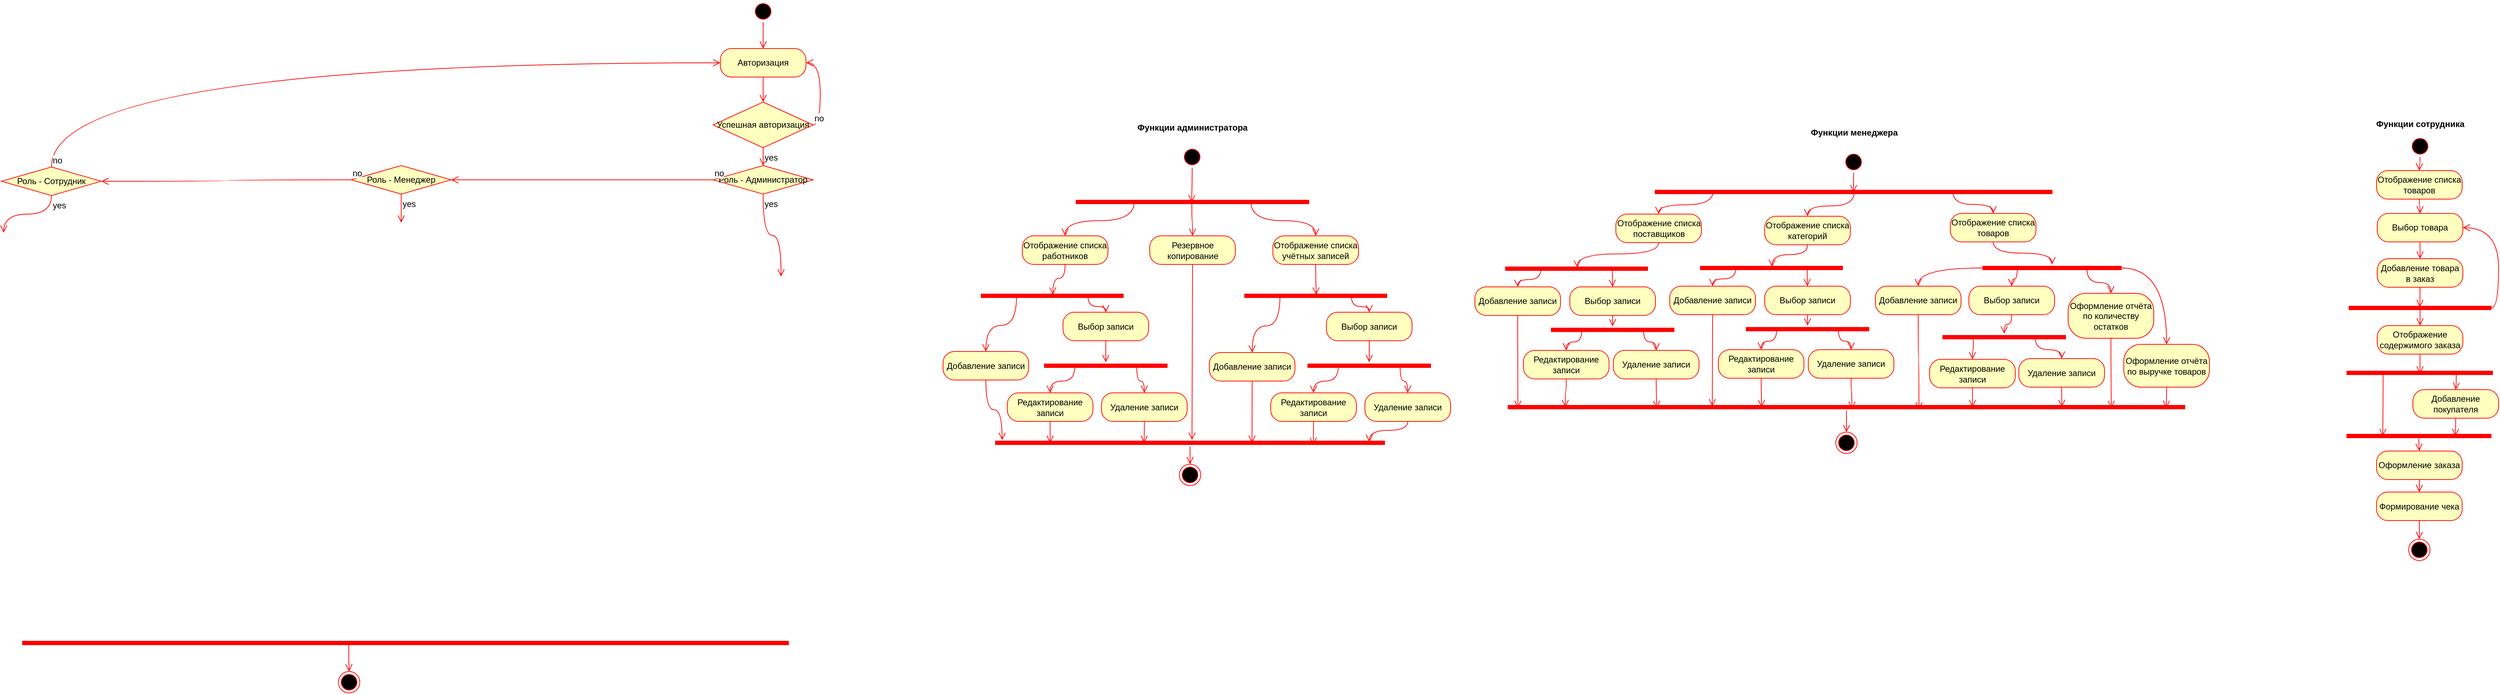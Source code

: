 <mxfile version="26.2.14" pages="3">
  <diagram name="деятельность" id="IVpO6VZPfRLlWWerV4Oi">
    <mxGraphModel dx="4068" dy="1145" grid="0" gridSize="10" guides="1" tooltips="1" connect="1" arrows="1" fold="1" page="0" pageScale="1" pageWidth="827" pageHeight="1169" math="0" shadow="0">
      <root>
        <mxCell id="0" />
        <mxCell id="1" parent="0" />
        <mxCell id="4tuFM_gcPr46mCtSmo4f-18" value="Выбор товара" style="rounded=1;whiteSpace=wrap;html=1;arcSize=40;fontColor=#000000;fillColor=#ffffc0;strokeColor=#ff0000;" parent="1" vertex="1">
          <mxGeometry x="752" y="81" width="120" height="40" as="geometry" />
        </mxCell>
        <mxCell id="4tuFM_gcPr46mCtSmo4f-19" value="" style="edgeStyle=orthogonalEdgeStyle;html=1;verticalAlign=bottom;endArrow=open;endSize=8;strokeColor=#ff0000;rounded=0;fontSize=12;curved=1;entryX=0.5;entryY=0;entryDx=0;entryDy=0;" parent="1" source="4tuFM_gcPr46mCtSmo4f-18" target="4tuFM_gcPr46mCtSmo4f-20" edge="1">
          <mxGeometry relative="1" as="geometry">
            <mxPoint x="807" y="181.5" as="targetPoint" />
          </mxGeometry>
        </mxCell>
        <mxCell id="4tuFM_gcPr46mCtSmo4f-20" value="Добавление товара в заказ" style="rounded=1;whiteSpace=wrap;html=1;arcSize=40;fontColor=#000000;fillColor=#ffffc0;strokeColor=#ff0000;" parent="1" vertex="1">
          <mxGeometry x="752" y="144.5" width="120" height="40" as="geometry" />
        </mxCell>
        <mxCell id="4tuFM_gcPr46mCtSmo4f-21" value="" style="edgeStyle=orthogonalEdgeStyle;html=1;verticalAlign=bottom;endArrow=open;endSize=8;strokeColor=#ff0000;rounded=0;fontSize=12;curved=1;entryX=0.498;entryY=0.379;entryDx=0;entryDy=0;entryPerimeter=0;" parent="1" source="4tuFM_gcPr46mCtSmo4f-20" target="4tuFM_gcPr46mCtSmo4f-22" edge="1">
          <mxGeometry relative="1" as="geometry">
            <mxPoint x="812" y="206" as="targetPoint" />
          </mxGeometry>
        </mxCell>
        <mxCell id="4tuFM_gcPr46mCtSmo4f-22" value="" style="shape=line;html=1;strokeWidth=6;strokeColor=#ff0000;" parent="1" vertex="1">
          <mxGeometry x="712" y="208.5" width="200" height="10" as="geometry" />
        </mxCell>
        <mxCell id="4tuFM_gcPr46mCtSmo4f-24" value="" style="edgeStyle=orthogonalEdgeStyle;html=1;verticalAlign=bottom;endArrow=open;endSize=8;strokeColor=#ff0000;rounded=0;fontSize=12;curved=1;exitX=1;exitY=0.5;exitDx=0;exitDy=0;exitPerimeter=0;entryX=1;entryY=0.5;entryDx=0;entryDy=0;" parent="1" source="4tuFM_gcPr46mCtSmo4f-22" target="4tuFM_gcPr46mCtSmo4f-18" edge="1">
          <mxGeometry relative="1" as="geometry">
            <mxPoint x="897" y="306.5" as="targetPoint" />
            <mxPoint x="817" y="232.5" as="sourcePoint" />
          </mxGeometry>
        </mxCell>
        <mxCell id="4tuFM_gcPr46mCtSmo4f-26" value="Добавление покупателя" style="rounded=1;whiteSpace=wrap;html=1;arcSize=40;fontColor=#000000;fillColor=#ffffc0;strokeColor=#ff0000;" parent="1" vertex="1">
          <mxGeometry x="802" y="328" width="120" height="40" as="geometry" />
        </mxCell>
        <mxCell id="4tuFM_gcPr46mCtSmo4f-27" value="" style="edgeStyle=orthogonalEdgeStyle;html=1;verticalAlign=bottom;endArrow=open;endSize=8;strokeColor=#ff0000;rounded=0;fontSize=12;curved=1;entryX=0.75;entryY=0.5;entryDx=0;entryDy=0;entryPerimeter=0;" parent="1" source="4tuFM_gcPr46mCtSmo4f-26" target="JMvR49L7z9x2WPouXBfy-1" edge="1">
          <mxGeometry relative="1" as="geometry">
            <mxPoint x="862" y="394.5" as="targetPoint" />
          </mxGeometry>
        </mxCell>
        <mxCell id="4tuFM_gcPr46mCtSmo4f-29" value="Оформление заказа" style="rounded=1;whiteSpace=wrap;html=1;arcSize=40;fontColor=#000000;fillColor=#ffffc0;strokeColor=#ff0000;" parent="1" vertex="1">
          <mxGeometry x="751" y="414" width="120" height="40" as="geometry" />
        </mxCell>
        <mxCell id="4tuFM_gcPr46mCtSmo4f-39" value="" style="ellipse;html=1;shape=startState;fillColor=#000000;strokeColor=#ff0000;" parent="1" vertex="1">
          <mxGeometry x="3.5" y="-6" width="30" height="30" as="geometry" />
        </mxCell>
        <mxCell id="4tuFM_gcPr46mCtSmo4f-40" value="" style="edgeStyle=orthogonalEdgeStyle;html=1;verticalAlign=bottom;endArrow=open;endSize=8;strokeColor=#ff0000;rounded=0;fontSize=12;curved=1;entryX=0.5;entryY=0.533;entryDx=0;entryDy=0;entryPerimeter=0;" parent="1" source="4tuFM_gcPr46mCtSmo4f-39" target="4tuFM_gcPr46mCtSmo4f-43" edge="1">
          <mxGeometry relative="1" as="geometry">
            <mxPoint x="154" y="41.75" as="targetPoint" />
          </mxGeometry>
        </mxCell>
        <mxCell id="4tuFM_gcPr46mCtSmo4f-43" value="" style="shape=line;html=1;strokeWidth=6;strokeColor=#ff0000;" parent="1" vertex="1">
          <mxGeometry x="-260" y="46" width="557" height="10" as="geometry" />
        </mxCell>
        <mxCell id="4tuFM_gcPr46mCtSmo4f-85" value="" style="edgeStyle=orthogonalEdgeStyle;html=1;verticalAlign=bottom;endArrow=open;endSize=8;strokeColor=#ff0000;rounded=0;fontSize=12;curved=1;entryX=0.5;entryY=0;entryDx=0;entryDy=0;exitX=0.75;exitY=0.5;exitDx=0;exitDy=0;exitPerimeter=0;" parent="1" source="4tuFM_gcPr46mCtSmo4f-43" target="4tuFM_gcPr46mCtSmo4f-86" edge="1">
          <mxGeometry relative="1" as="geometry">
            <mxPoint x="242" y="107.75" as="targetPoint" />
            <mxPoint x="233" y="87.75" as="sourcePoint" />
          </mxGeometry>
        </mxCell>
        <mxCell id="4tuFM_gcPr46mCtSmo4f-86" value="Отображение списка товаров" style="rounded=1;whiteSpace=wrap;html=1;arcSize=40;fontColor=#000000;fillColor=#ffffc0;strokeColor=#ff0000;" parent="1" vertex="1">
          <mxGeometry x="154" y="81" width="120" height="40" as="geometry" />
        </mxCell>
        <mxCell id="4tuFM_gcPr46mCtSmo4f-87" value="" style="edgeStyle=orthogonalEdgeStyle;html=1;verticalAlign=bottom;endArrow=open;endSize=8;strokeColor=#ff0000;rounded=0;fontSize=12;curved=1;" parent="1" source="4tuFM_gcPr46mCtSmo4f-86" target="4tuFM_gcPr46mCtSmo4f-106" edge="1">
          <mxGeometry relative="1" as="geometry">
            <mxPoint x="214" y="176.75" as="targetPoint" />
          </mxGeometry>
        </mxCell>
        <mxCell id="4tuFM_gcPr46mCtSmo4f-106" value="" style="shape=line;html=1;strokeWidth=6;strokeColor=#ff0000;" parent="1" vertex="1">
          <mxGeometry x="199" y="152.5" width="195" height="10" as="geometry" />
        </mxCell>
        <mxCell id="4tuFM_gcPr46mCtSmo4f-108" value="Оформление отчёта по количеству остатков" style="rounded=1;whiteSpace=wrap;html=1;arcSize=40;fontColor=#000000;fillColor=#ffffc0;strokeColor=#ff0000;" parent="1" vertex="1">
          <mxGeometry x="319" y="193" width="120" height="63" as="geometry" />
        </mxCell>
        <mxCell id="4tuFM_gcPr46mCtSmo4f-109" value="" style="edgeStyle=orthogonalEdgeStyle;html=1;verticalAlign=bottom;endArrow=open;endSize=8;strokeColor=#ff0000;rounded=0;fontSize=12;curved=1;entryX=0.891;entryY=0.612;entryDx=0;entryDy=0;entryPerimeter=0;" parent="1" source="4tuFM_gcPr46mCtSmo4f-108" target="4tuFM_gcPr46mCtSmo4f-114" edge="1">
          <mxGeometry relative="1" as="geometry">
            <mxPoint x="379" y="365" as="targetPoint" />
          </mxGeometry>
        </mxCell>
        <mxCell id="4tuFM_gcPr46mCtSmo4f-110" value="" style="edgeStyle=orthogonalEdgeStyle;html=1;verticalAlign=bottom;endArrow=open;endSize=8;strokeColor=#ff0000;rounded=0;fontSize=12;curved=1;entryX=0.5;entryY=0;entryDx=0;entryDy=0;exitX=0.75;exitY=0.5;exitDx=0;exitDy=0;exitPerimeter=0;" parent="1" source="4tuFM_gcPr46mCtSmo4f-106" target="4tuFM_gcPr46mCtSmo4f-108" edge="1">
          <mxGeometry relative="1" as="geometry">
            <mxPoint x="414" y="199" as="targetPoint" />
            <mxPoint x="348" y="157" as="sourcePoint" />
          </mxGeometry>
        </mxCell>
        <mxCell id="4tuFM_gcPr46mCtSmo4f-111" value="Оформление отчёта по выручке товаров" style="rounded=1;whiteSpace=wrap;html=1;arcSize=40;fontColor=#000000;fillColor=#ffffc0;strokeColor=#ff0000;" parent="1" vertex="1">
          <mxGeometry x="397" y="264.5" width="120" height="60" as="geometry" />
        </mxCell>
        <mxCell id="4tuFM_gcPr46mCtSmo4f-112" value="" style="edgeStyle=orthogonalEdgeStyle;html=1;verticalAlign=bottom;endArrow=open;endSize=8;strokeColor=#ff0000;rounded=0;fontSize=12;curved=1;entryX=0.972;entryY=0.612;entryDx=0;entryDy=0;entryPerimeter=0;" parent="1" source="4tuFM_gcPr46mCtSmo4f-111" target="4tuFM_gcPr46mCtSmo4f-114" edge="1">
          <mxGeometry relative="1" as="geometry">
            <mxPoint x="458" y="365" as="targetPoint" />
          </mxGeometry>
        </mxCell>
        <mxCell id="4tuFM_gcPr46mCtSmo4f-113" value="" style="edgeStyle=orthogonalEdgeStyle;html=1;verticalAlign=bottom;endArrow=open;endSize=8;strokeColor=#ff0000;rounded=0;fontSize=12;curved=1;exitX=1;exitY=0.5;exitDx=0;exitDy=0;exitPerimeter=0;entryX=0.5;entryY=0;entryDx=0;entryDy=0;" parent="1" source="4tuFM_gcPr46mCtSmo4f-106" target="4tuFM_gcPr46mCtSmo4f-111" edge="1">
          <mxGeometry relative="1" as="geometry">
            <mxPoint x="665" y="427" as="targetPoint" />
            <mxPoint x="665" y="293" as="sourcePoint" />
          </mxGeometry>
        </mxCell>
        <mxCell id="4tuFM_gcPr46mCtSmo4f-114" value="" style="shape=line;html=1;strokeWidth=6;strokeColor=#ff0000;" parent="1" vertex="1">
          <mxGeometry x="-466" y="347.5" width="949" height="10" as="geometry" />
        </mxCell>
        <mxCell id="4tuFM_gcPr46mCtSmo4f-115" value="" style="edgeStyle=orthogonalEdgeStyle;html=1;verticalAlign=bottom;endArrow=open;endSize=8;strokeColor=#ff0000;rounded=0;fontSize=12;curved=1;entryX=0.5;entryY=0;entryDx=0;entryDy=0;" parent="1" source="4tuFM_gcPr46mCtSmo4f-114" target="4tuFM_gcPr46mCtSmo4f-116" edge="1">
          <mxGeometry relative="1" as="geometry">
            <mxPoint x="396" y="910" as="targetPoint" />
          </mxGeometry>
        </mxCell>
        <mxCell id="4tuFM_gcPr46mCtSmo4f-116" value="" style="ellipse;html=1;shape=endState;fillColor=#000000;strokeColor=#ff0000;" parent="1" vertex="1">
          <mxGeometry x="-6.5" y="387.5" width="30" height="30" as="geometry" />
        </mxCell>
        <mxCell id="4tuFM_gcPr46mCtSmo4f-128" value="Функции менеджера" style="text;align=center;fontStyle=1;verticalAlign=middle;spacingLeft=3;spacingRight=3;strokeColor=none;rotatable=0;points=[[0,0.5],[1,0.5]];portConstraint=eastwest;html=1;" parent="1" vertex="1">
          <mxGeometry x="-21.5" y="-45" width="80" height="26" as="geometry" />
        </mxCell>
        <mxCell id="4tuFM_gcPr46mCtSmo4f-129" value="" style="ellipse;html=1;shape=startState;fillColor=#000000;strokeColor=#ff0000;" parent="1" vertex="1">
          <mxGeometry x="797" y="-28" width="30" height="30" as="geometry" />
        </mxCell>
        <mxCell id="4tuFM_gcPr46mCtSmo4f-130" value="" style="edgeStyle=orthogonalEdgeStyle;html=1;verticalAlign=bottom;endArrow=open;endSize=8;strokeColor=#ff0000;rounded=0;fontSize=12;curved=1;entryX=0.5;entryY=0;entryDx=0;entryDy=0;" parent="1" source="4tuFM_gcPr46mCtSmo4f-129" target="4tuFM_gcPr46mCtSmo4f-132" edge="1">
          <mxGeometry relative="1" as="geometry">
            <mxPoint x="812" y="35" as="targetPoint" />
          </mxGeometry>
        </mxCell>
        <mxCell id="4tuFM_gcPr46mCtSmo4f-132" value="Отображение списка товаров" style="rounded=1;whiteSpace=wrap;html=1;arcSize=40;fontColor=#000000;fillColor=#ffffc0;strokeColor=#ff0000;" parent="1" vertex="1">
          <mxGeometry x="751" y="21" width="120" height="40" as="geometry" />
        </mxCell>
        <mxCell id="4tuFM_gcPr46mCtSmo4f-133" value="" style="edgeStyle=orthogonalEdgeStyle;html=1;verticalAlign=bottom;endArrow=open;endSize=8;strokeColor=#ff0000;rounded=0;fontSize=12;curved=1;entryX=0.5;entryY=0;entryDx=0;entryDy=0;" parent="1" source="4tuFM_gcPr46mCtSmo4f-132" target="4tuFM_gcPr46mCtSmo4f-18" edge="1">
          <mxGeometry relative="1" as="geometry">
            <mxPoint x="811" y="101" as="targetPoint" />
          </mxGeometry>
        </mxCell>
        <mxCell id="4tuFM_gcPr46mCtSmo4f-134" value="" style="edgeStyle=orthogonalEdgeStyle;html=1;verticalAlign=bottom;endArrow=open;endSize=8;strokeColor=#ff0000;rounded=0;fontSize=12;curved=1;exitX=0.5;exitY=1;exitDx=0;exitDy=0;entryX=0.5;entryY=0;entryDx=0;entryDy=0;" parent="1" source="4tuFM_gcPr46mCtSmo4f-29" target="4tuFM_gcPr46mCtSmo4f-195" edge="1">
          <mxGeometry relative="1" as="geometry">
            <mxPoint x="660" y="512.0" as="targetPoint" />
            <mxPoint x="660" y="472" as="sourcePoint" />
          </mxGeometry>
        </mxCell>
        <mxCell id="4tuFM_gcPr46mCtSmo4f-136" value="" style="ellipse;html=1;shape=endState;fillColor=#000000;strokeColor=#ff0000;" parent="1" vertex="1">
          <mxGeometry x="796" y="537.5" width="30" height="30" as="geometry" />
        </mxCell>
        <mxCell id="4tuFM_gcPr46mCtSmo4f-138" value="Функции сотрудника" style="text;align=center;fontStyle=1;verticalAlign=middle;spacingLeft=3;spacingRight=3;strokeColor=none;rotatable=0;points=[[0,0.5],[1,0.5]];portConstraint=eastwest;html=1;" parent="1" vertex="1">
          <mxGeometry x="772" y="-57" width="80" height="26" as="geometry" />
        </mxCell>
        <mxCell id="4tuFM_gcPr46mCtSmo4f-165" value="" style="edgeStyle=orthogonalEdgeStyle;html=1;verticalAlign=bottom;endArrow=open;endSize=8;strokeColor=#ff0000;rounded=0;fontSize=12;curved=1;entryX=0.5;entryY=0;entryDx=0;entryDy=0;exitX=0;exitY=0.5;exitDx=0;exitDy=0;exitPerimeter=0;" parent="1" source="4tuFM_gcPr46mCtSmo4f-106" target="dxVAaPlSnUUEGbVtZKlv-35" edge="1">
          <mxGeometry relative="1" as="geometry">
            <mxPoint x="79" y="240.5" as="targetPoint" />
            <mxPoint x="154" y="286" as="sourcePoint" />
          </mxGeometry>
        </mxCell>
        <mxCell id="4tuFM_gcPr46mCtSmo4f-166" value="" style="edgeStyle=orthogonalEdgeStyle;html=1;verticalAlign=bottom;endArrow=open;endSize=8;strokeColor=#ff0000;rounded=0;fontSize=12;curved=1;entryX=0.5;entryY=0;entryDx=0;entryDy=0;exitX=0.25;exitY=0.5;exitDx=0;exitDy=0;exitPerimeter=0;" parent="1" source="4tuFM_gcPr46mCtSmo4f-106" target="dxVAaPlSnUUEGbVtZKlv-33" edge="1">
          <mxGeometry relative="1" as="geometry">
            <mxPoint x="277" y="236" as="targetPoint" />
            <mxPoint x="164" y="296" as="sourcePoint" />
          </mxGeometry>
        </mxCell>
        <mxCell id="4tuFM_gcPr46mCtSmo4f-172" value="" style="ellipse;html=1;shape=startState;fillColor=#000000;strokeColor=#ff0000;" parent="1" vertex="1">
          <mxGeometry x="-923" y="-13" width="30" height="30" as="geometry" />
        </mxCell>
        <mxCell id="4tuFM_gcPr46mCtSmo4f-177" value="" style="edgeStyle=orthogonalEdgeStyle;html=1;verticalAlign=bottom;endArrow=open;endSize=8;strokeColor=#ff0000;rounded=0;fontSize=12;curved=1;exitX=0.5;exitY=1;exitDx=0;exitDy=0;entryX=0.496;entryY=0.529;entryDx=0;entryDy=0;entryPerimeter=0;" parent="1" source="4tuFM_gcPr46mCtSmo4f-172" target="dxVAaPlSnUUEGbVtZKlv-1" edge="1">
          <mxGeometry relative="1" as="geometry">
            <mxPoint x="-908" y="44" as="targetPoint" />
            <mxPoint x="-900" y="103.5" as="sourcePoint" />
          </mxGeometry>
        </mxCell>
        <mxCell id="4tuFM_gcPr46mCtSmo4f-178" value="" style="shape=line;html=1;strokeWidth=6;strokeColor=#ff0000;" parent="1" vertex="1">
          <mxGeometry x="-1204" y="191.5" width="200" height="10" as="geometry" />
        </mxCell>
        <mxCell id="4tuFM_gcPr46mCtSmo4f-180" value="Редактирование записи" style="rounded=1;whiteSpace=wrap;html=1;arcSize=40;fontColor=#000000;fillColor=#ffffc0;strokeColor=#ff0000;" parent="1" vertex="1">
          <mxGeometry x="-1167" y="332.5" width="120" height="40" as="geometry" />
        </mxCell>
        <mxCell id="4tuFM_gcPr46mCtSmo4f-181" value="" style="edgeStyle=orthogonalEdgeStyle;html=1;verticalAlign=bottom;endArrow=open;endSize=8;strokeColor=#ff0000;rounded=0;fontSize=12;curved=1;entryX=0.141;entryY=0.514;entryDx=0;entryDy=0;entryPerimeter=0;" parent="1" source="4tuFM_gcPr46mCtSmo4f-180" target="dxVAaPlSnUUEGbVtZKlv-11" edge="1">
          <mxGeometry relative="1" as="geometry">
            <mxPoint x="-1107.5" y="425.5" as="targetPoint" />
          </mxGeometry>
        </mxCell>
        <mxCell id="4tuFM_gcPr46mCtSmo4f-184" value="Выбор записи" style="rounded=1;whiteSpace=wrap;html=1;arcSize=40;fontColor=#000000;fillColor=#ffffc0;strokeColor=#ff0000;" parent="1" vertex="1">
          <mxGeometry x="-1089" y="219.5" width="120" height="40" as="geometry" />
        </mxCell>
        <mxCell id="4tuFM_gcPr46mCtSmo4f-185" value="" style="edgeStyle=orthogonalEdgeStyle;html=1;verticalAlign=bottom;endArrow=open;endSize=8;strokeColor=#ff0000;rounded=0;fontSize=12;curved=1;" parent="1" source="4tuFM_gcPr46mCtSmo4f-184" target="Fgz_-iaLHo8x4TUiCvoQ-1" edge="1">
          <mxGeometry relative="1" as="geometry">
            <mxPoint x="-1036" y="300.5" as="targetPoint" />
          </mxGeometry>
        </mxCell>
        <mxCell id="4tuFM_gcPr46mCtSmo4f-186" value="Добавление записи" style="rounded=1;whiteSpace=wrap;html=1;arcSize=40;fontColor=#000000;fillColor=#ffffc0;strokeColor=#ff0000;" parent="1" vertex="1">
          <mxGeometry x="-1257" y="274.5" width="120" height="40" as="geometry" />
        </mxCell>
        <mxCell id="4tuFM_gcPr46mCtSmo4f-187" value="" style="edgeStyle=orthogonalEdgeStyle;html=1;verticalAlign=bottom;endArrow=open;endSize=8;strokeColor=#ff0000;rounded=0;fontSize=12;curved=1;entryX=0.018;entryY=0.114;entryDx=0;entryDy=0;entryPerimeter=0;" parent="1" source="4tuFM_gcPr46mCtSmo4f-186" target="dxVAaPlSnUUEGbVtZKlv-11" edge="1">
          <mxGeometry relative="1" as="geometry">
            <mxPoint x="-1157.25" y="427.5" as="targetPoint" />
          </mxGeometry>
        </mxCell>
        <mxCell id="4tuFM_gcPr46mCtSmo4f-188" value="Удаление записи" style="rounded=1;whiteSpace=wrap;html=1;arcSize=40;fontColor=#000000;fillColor=#ffffc0;strokeColor=#ff0000;" parent="1" vertex="1">
          <mxGeometry x="-1035" y="332.5" width="120" height="40" as="geometry" />
        </mxCell>
        <mxCell id="4tuFM_gcPr46mCtSmo4f-189" value="" style="edgeStyle=orthogonalEdgeStyle;html=1;verticalAlign=bottom;endArrow=open;endSize=8;strokeColor=#ff0000;rounded=0;fontSize=12;curved=1;entryX=0.382;entryY=0.514;entryDx=0;entryDy=0;entryPerimeter=0;" parent="1" source="4tuFM_gcPr46mCtSmo4f-188" target="dxVAaPlSnUUEGbVtZKlv-11" edge="1">
          <mxGeometry relative="1" as="geometry">
            <mxPoint x="-975" y="428" as="targetPoint" />
          </mxGeometry>
        </mxCell>
        <mxCell id="4tuFM_gcPr46mCtSmo4f-190" value="" style="edgeStyle=orthogonalEdgeStyle;html=1;verticalAlign=bottom;endArrow=open;endSize=8;strokeColor=#ff0000;rounded=0;fontSize=12;curved=1;entryX=0.5;entryY=0;entryDx=0;entryDy=0;exitX=0.25;exitY=0.5;exitDx=0;exitDy=0;exitPerimeter=0;" parent="1" source="4tuFM_gcPr46mCtSmo4f-178" target="4tuFM_gcPr46mCtSmo4f-186" edge="1">
          <mxGeometry relative="1" as="geometry">
            <mxPoint x="-1144" y="395.5" as="targetPoint" />
            <mxPoint x="-1230" y="282.5" as="sourcePoint" />
          </mxGeometry>
        </mxCell>
        <mxCell id="4tuFM_gcPr46mCtSmo4f-191" value="" style="edgeStyle=orthogonalEdgeStyle;html=1;verticalAlign=bottom;endArrow=open;endSize=8;strokeColor=#ff0000;rounded=0;fontSize=12;curved=1;exitX=0.75;exitY=0.5;exitDx=0;exitDy=0;exitPerimeter=0;entryX=0.5;entryY=0;entryDx=0;entryDy=0;" parent="1" source="4tuFM_gcPr46mCtSmo4f-178" target="4tuFM_gcPr46mCtSmo4f-184" edge="1">
          <mxGeometry relative="1" as="geometry">
            <mxPoint x="-992" y="240.5" as="targetPoint" />
            <mxPoint x="-1220" y="292.5" as="sourcePoint" />
          </mxGeometry>
        </mxCell>
        <mxCell id="4tuFM_gcPr46mCtSmo4f-193" value="Функции администратора" style="text;align=center;fontStyle=1;verticalAlign=middle;spacingLeft=3;spacingRight=3;strokeColor=none;rotatable=0;points=[[0,0.5],[1,0.5]];portConstraint=eastwest;html=1;" parent="1" vertex="1">
          <mxGeometry x="-948" y="-52" width="80" height="26" as="geometry" />
        </mxCell>
        <mxCell id="4tuFM_gcPr46mCtSmo4f-195" value="Формирование чека" style="rounded=1;whiteSpace=wrap;html=1;arcSize=40;fontColor=#000000;fillColor=#ffffc0;strokeColor=#ff0000;" parent="1" vertex="1">
          <mxGeometry x="751" y="471.5" width="120" height="40" as="geometry" />
        </mxCell>
        <mxCell id="4tuFM_gcPr46mCtSmo4f-196" value="" style="edgeStyle=orthogonalEdgeStyle;html=1;verticalAlign=bottom;endArrow=open;endSize=8;strokeColor=#ff0000;rounded=0;fontSize=12;curved=1;entryX=0.5;entryY=0;entryDx=0;entryDy=0;" parent="1" source="4tuFM_gcPr46mCtSmo4f-195" target="4tuFM_gcPr46mCtSmo4f-136" edge="1">
          <mxGeometry relative="1" as="geometry">
            <mxPoint x="811" y="571.5" as="targetPoint" />
          </mxGeometry>
        </mxCell>
        <mxCell id="Fgz_-iaLHo8x4TUiCvoQ-1" value="" style="shape=line;html=1;strokeWidth=6;strokeColor=#ff0000;" parent="1" vertex="1">
          <mxGeometry x="-1115.5" y="289.5" width="173" height="10" as="geometry" />
        </mxCell>
        <mxCell id="Fgz_-iaLHo8x4TUiCvoQ-2" value="" style="edgeStyle=orthogonalEdgeStyle;html=1;verticalAlign=bottom;endArrow=open;endSize=8;strokeColor=#ff0000;rounded=0;fontSize=12;curved=1;exitX=0.25;exitY=0.5;exitDx=0;exitDy=0;exitPerimeter=0;" parent="1" source="Fgz_-iaLHo8x4TUiCvoQ-1" target="4tuFM_gcPr46mCtSmo4f-180" edge="1">
          <mxGeometry relative="1" as="geometry">
            <mxPoint x="-1047" y="437.5" as="targetPoint" />
            <mxPoint x="-965" y="382.5" as="sourcePoint" />
          </mxGeometry>
        </mxCell>
        <mxCell id="Fgz_-iaLHo8x4TUiCvoQ-3" value="" style="edgeStyle=orthogonalEdgeStyle;html=1;verticalAlign=bottom;endArrow=open;endSize=8;strokeColor=#ff0000;rounded=0;fontSize=12;curved=1;entryX=0.5;entryY=0;entryDx=0;entryDy=0;exitX=0.75;exitY=0.5;exitDx=0;exitDy=0;exitPerimeter=0;" parent="1" source="Fgz_-iaLHo8x4TUiCvoQ-1" target="4tuFM_gcPr46mCtSmo4f-188" edge="1">
          <mxGeometry relative="1" as="geometry">
            <mxPoint x="-1037" y="447.5" as="targetPoint" />
            <mxPoint x="-955" y="392.5" as="sourcePoint" />
          </mxGeometry>
        </mxCell>
        <mxCell id="Fgz_-iaLHo8x4TUiCvoQ-4" value="" style="ellipse;html=1;shape=startState;fillColor=#000000;strokeColor=#ff0000;" parent="1" vertex="1">
          <mxGeometry x="-1524" y="-217" width="30" height="30" as="geometry" />
        </mxCell>
        <mxCell id="Fgz_-iaLHo8x4TUiCvoQ-5" value="" style="edgeStyle=orthogonalEdgeStyle;html=1;verticalAlign=bottom;endArrow=open;endSize=8;strokeColor=#ff0000;rounded=0;fontSize=12;curved=1;entryX=0.5;entryY=0;entryDx=0;entryDy=0;" parent="1" source="Fgz_-iaLHo8x4TUiCvoQ-4" target="Fgz_-iaLHo8x4TUiCvoQ-6" edge="1">
          <mxGeometry relative="1" as="geometry">
            <mxPoint x="-1509" y="-127" as="targetPoint" />
          </mxGeometry>
        </mxCell>
        <mxCell id="Fgz_-iaLHo8x4TUiCvoQ-6" value="Авторизация" style="rounded=1;whiteSpace=wrap;html=1;arcSize=40;fontColor=#000000;fillColor=#ffffc0;strokeColor=#ff0000;" parent="1" vertex="1">
          <mxGeometry x="-1569" y="-150" width="120" height="40" as="geometry" />
        </mxCell>
        <mxCell id="Fgz_-iaLHo8x4TUiCvoQ-7" value="" style="edgeStyle=orthogonalEdgeStyle;html=1;verticalAlign=bottom;endArrow=open;endSize=8;strokeColor=#ff0000;rounded=0;fontSize=12;curved=1;entryX=0.5;entryY=0;entryDx=0;entryDy=0;" parent="1" source="Fgz_-iaLHo8x4TUiCvoQ-6" target="Fgz_-iaLHo8x4TUiCvoQ-10" edge="1">
          <mxGeometry relative="1" as="geometry">
            <mxPoint x="-1509.2" y="-69.79" as="targetPoint" />
          </mxGeometry>
        </mxCell>
        <mxCell id="Fgz_-iaLHo8x4TUiCvoQ-10" value="Успешная авторизация" style="rhombus;whiteSpace=wrap;html=1;fontColor=#000000;fillColor=#ffffc0;strokeColor=#ff0000;" parent="1" vertex="1">
          <mxGeometry x="-1579" y="-75" width="140" height="64" as="geometry" />
        </mxCell>
        <mxCell id="Fgz_-iaLHo8x4TUiCvoQ-11" value="no" style="edgeStyle=orthogonalEdgeStyle;html=1;align=left;verticalAlign=bottom;endArrow=open;endSize=8;strokeColor=#ff0000;rounded=0;fontSize=12;curved=1;entryX=1;entryY=0.5;entryDx=0;entryDy=0;exitX=1;exitY=0.5;exitDx=0;exitDy=0;" parent="1" source="Fgz_-iaLHo8x4TUiCvoQ-10" target="Fgz_-iaLHo8x4TUiCvoQ-6" edge="1">
          <mxGeometry x="-1" relative="1" as="geometry">
            <mxPoint x="-1372" y="-35" as="targetPoint" />
          </mxGeometry>
        </mxCell>
        <mxCell id="Fgz_-iaLHo8x4TUiCvoQ-12" value="yes" style="edgeStyle=orthogonalEdgeStyle;html=1;align=left;verticalAlign=top;endArrow=open;endSize=8;strokeColor=#ff0000;rounded=0;fontSize=12;curved=1;entryX=0.5;entryY=0;entryDx=0;entryDy=0;" parent="1" source="Fgz_-iaLHo8x4TUiCvoQ-10" target="Fgz_-iaLHo8x4TUiCvoQ-13" edge="1">
          <mxGeometry x="-1" relative="1" as="geometry">
            <mxPoint x="-1512" y="31" as="targetPoint" />
          </mxGeometry>
        </mxCell>
        <mxCell id="Fgz_-iaLHo8x4TUiCvoQ-13" value="Роль - Администратор" style="rhombus;whiteSpace=wrap;html=1;fontColor=#000000;fillColor=#ffffc0;strokeColor=#ff0000;" parent="1" vertex="1">
          <mxGeometry x="-1579" y="14" width="140" height="40" as="geometry" />
        </mxCell>
        <mxCell id="Fgz_-iaLHo8x4TUiCvoQ-14" value="no" style="edgeStyle=orthogonalEdgeStyle;html=1;align=left;verticalAlign=bottom;endArrow=open;endSize=8;strokeColor=#ff0000;rounded=0;fontSize=12;curved=1;entryX=1;entryY=0.5;entryDx=0;entryDy=0;" parent="1" source="Fgz_-iaLHo8x4TUiCvoQ-13" target="Fgz_-iaLHo8x4TUiCvoQ-19" edge="1">
          <mxGeometry x="-1" relative="1" as="geometry">
            <mxPoint x="-1691" y="34" as="targetPoint" />
          </mxGeometry>
        </mxCell>
        <mxCell id="Fgz_-iaLHo8x4TUiCvoQ-15" value="yes" style="edgeStyle=orthogonalEdgeStyle;html=1;align=left;verticalAlign=top;endArrow=open;endSize=8;strokeColor=#ff0000;rounded=0;fontSize=12;curved=1;entryX=0.5;entryY=0;entryDx=0;entryDy=0;" parent="1" source="Fgz_-iaLHo8x4TUiCvoQ-13" edge="1">
          <mxGeometry x="-1" relative="1" as="geometry">
            <mxPoint x="-1484" y="169.5" as="targetPoint" />
          </mxGeometry>
        </mxCell>
        <mxCell id="Fgz_-iaLHo8x4TUiCvoQ-19" value="Роль - Менеджер" style="rhombus;whiteSpace=wrap;html=1;fontColor=#000000;fillColor=#ffffc0;strokeColor=#ff0000;" parent="1" vertex="1">
          <mxGeometry x="-2086" y="14" width="140" height="40" as="geometry" />
        </mxCell>
        <mxCell id="Fgz_-iaLHo8x4TUiCvoQ-20" value="no" style="edgeStyle=orthogonalEdgeStyle;html=1;align=left;verticalAlign=bottom;endArrow=open;endSize=8;strokeColor=#ff0000;rounded=0;fontSize=12;curved=1;entryX=1;entryY=0.5;entryDx=0;entryDy=0;" parent="1" source="Fgz_-iaLHo8x4TUiCvoQ-19" target="Fgz_-iaLHo8x4TUiCvoQ-23" edge="1">
          <mxGeometry x="-1" relative="1" as="geometry">
            <mxPoint x="-2149" y="34" as="targetPoint" />
          </mxGeometry>
        </mxCell>
        <mxCell id="Fgz_-iaLHo8x4TUiCvoQ-21" value="yes" style="edgeStyle=orthogonalEdgeStyle;html=1;align=left;verticalAlign=top;endArrow=open;endSize=8;strokeColor=#ff0000;rounded=0;fontSize=12;curved=1;entryX=0.5;entryY=0.45;entryDx=0;entryDy=0;entryPerimeter=0;" parent="1" source="Fgz_-iaLHo8x4TUiCvoQ-19" edge="1">
          <mxGeometry x="-1" relative="1" as="geometry">
            <mxPoint x="-2016" y="94" as="targetPoint" />
          </mxGeometry>
        </mxCell>
        <mxCell id="Fgz_-iaLHo8x4TUiCvoQ-23" value="Роль - Сотрудник" style="rhombus;whiteSpace=wrap;html=1;fontColor=#000000;fillColor=#ffffc0;strokeColor=#ff0000;" parent="1" vertex="1">
          <mxGeometry x="-2576" y="16" width="140" height="40" as="geometry" />
        </mxCell>
        <mxCell id="Fgz_-iaLHo8x4TUiCvoQ-24" value="no" style="edgeStyle=orthogonalEdgeStyle;html=1;align=left;verticalAlign=bottom;endArrow=open;endSize=8;strokeColor=#ff0000;rounded=0;fontSize=12;curved=1;entryX=0;entryY=0.5;entryDx=0;entryDy=0;exitX=0.5;exitY=0;exitDx=0;exitDy=0;" parent="1" source="Fgz_-iaLHo8x4TUiCvoQ-23" target="Fgz_-iaLHo8x4TUiCvoQ-6" edge="1">
          <mxGeometry x="-1" relative="1" as="geometry">
            <mxPoint x="-1963" y="80" as="targetPoint" />
          </mxGeometry>
        </mxCell>
        <mxCell id="Fgz_-iaLHo8x4TUiCvoQ-25" value="yes" style="edgeStyle=orthogonalEdgeStyle;html=1;align=left;verticalAlign=top;endArrow=open;endSize=8;strokeColor=#ff0000;rounded=0;fontSize=12;curved=1;entryX=0.5;entryY=0;entryDx=0;entryDy=0;" parent="1" source="Fgz_-iaLHo8x4TUiCvoQ-23" edge="1">
          <mxGeometry x="-1" relative="1" as="geometry">
            <mxPoint x="-2573" y="108" as="targetPoint" />
          </mxGeometry>
        </mxCell>
        <mxCell id="iccn0b8a0qSBOiF6mpDn-1" value="" style="shape=line;html=1;strokeWidth=6;strokeColor=#ff0000;" parent="1" vertex="1">
          <mxGeometry x="-2547" y="678" width="1074" height="10" as="geometry" />
        </mxCell>
        <mxCell id="iccn0b8a0qSBOiF6mpDn-2" value="" style="edgeStyle=orthogonalEdgeStyle;html=1;verticalAlign=bottom;endArrow=open;endSize=8;strokeColor=#ff0000;rounded=0;fontSize=12;curved=1;entryX=0.5;entryY=0;entryDx=0;entryDy=0;exitX=0.426;exitY=0.4;exitDx=0;exitDy=0;exitPerimeter=0;" parent="1" source="iccn0b8a0qSBOiF6mpDn-1" target="iccn0b8a0qSBOiF6mpDn-3" edge="1">
          <mxGeometry relative="1" as="geometry">
            <mxPoint x="-1679" y="735" as="targetPoint" />
          </mxGeometry>
        </mxCell>
        <mxCell id="iccn0b8a0qSBOiF6mpDn-3" value="" style="ellipse;html=1;shape=endState;fillColor=#000000;strokeColor=#ff0000;" parent="1" vertex="1">
          <mxGeometry x="-2104" y="723" width="30" height="30" as="geometry" />
        </mxCell>
        <mxCell id="dxVAaPlSnUUEGbVtZKlv-1" value="" style="shape=line;html=1;strokeWidth=6;strokeColor=#ff0000;" parent="1" vertex="1">
          <mxGeometry x="-1071" y="60" width="327" height="10" as="geometry" />
        </mxCell>
        <mxCell id="dxVAaPlSnUUEGbVtZKlv-2" value="" style="edgeStyle=orthogonalEdgeStyle;html=1;verticalAlign=bottom;endArrow=open;endSize=8;strokeColor=#ff0000;rounded=0;fontSize=12;curved=1;entryX=0.5;entryY=0;entryDx=0;entryDy=0;exitX=0.25;exitY=0.5;exitDx=0;exitDy=0;exitPerimeter=0;" parent="1" source="dxVAaPlSnUUEGbVtZKlv-1" target="dxVAaPlSnUUEGbVtZKlv-3" edge="1">
          <mxGeometry relative="1" as="geometry">
            <mxPoint x="-930" y="139" as="targetPoint" />
            <mxPoint x="-838" y="72" as="sourcePoint" />
          </mxGeometry>
        </mxCell>
        <mxCell id="dxVAaPlSnUUEGbVtZKlv-3" value="Отображение списка работников" style="rounded=1;whiteSpace=wrap;html=1;arcSize=40;fontColor=#000000;fillColor=#ffffc0;strokeColor=#ff0000;" parent="1" vertex="1">
          <mxGeometry x="-1146" y="112.5" width="120" height="40" as="geometry" />
        </mxCell>
        <mxCell id="dxVAaPlSnUUEGbVtZKlv-7" value="" style="edgeStyle=orthogonalEdgeStyle;html=1;verticalAlign=bottom;endArrow=open;endSize=8;strokeColor=#ff0000;rounded=0;fontSize=12;curved=1;entryX=0.504;entryY=0.343;entryDx=0;entryDy=0;entryPerimeter=0;" parent="1" source="dxVAaPlSnUUEGbVtZKlv-3" target="4tuFM_gcPr46mCtSmo4f-178" edge="1">
          <mxGeometry relative="1" as="geometry">
            <mxPoint x="-1076" y="122.5" as="targetPoint" />
            <mxPoint x="-973" y="77.5" as="sourcePoint" />
          </mxGeometry>
        </mxCell>
        <mxCell id="dxVAaPlSnUUEGbVtZKlv-8" value="" style="shape=line;html=1;strokeWidth=6;strokeColor=#ff0000;" parent="1" vertex="1">
          <mxGeometry x="-835" y="191.5" width="200" height="10" as="geometry" />
        </mxCell>
        <mxCell id="dxVAaPlSnUUEGbVtZKlv-9" value="Редактирование записи" style="rounded=1;whiteSpace=wrap;html=1;arcSize=40;fontColor=#000000;fillColor=#ffffc0;strokeColor=#ff0000;" parent="1" vertex="1">
          <mxGeometry x="-798" y="332.5" width="120" height="40" as="geometry" />
        </mxCell>
        <mxCell id="dxVAaPlSnUUEGbVtZKlv-10" value="" style="edgeStyle=orthogonalEdgeStyle;html=1;verticalAlign=bottom;endArrow=open;endSize=8;strokeColor=#ff0000;rounded=0;fontSize=12;curved=1;entryX=0.816;entryY=0.793;entryDx=0;entryDy=0;entryPerimeter=0;" parent="1" source="dxVAaPlSnUUEGbVtZKlv-9" target="dxVAaPlSnUUEGbVtZKlv-11" edge="1">
          <mxGeometry relative="1" as="geometry">
            <mxPoint x="-735" y="399" as="targetPoint" />
          </mxGeometry>
        </mxCell>
        <mxCell id="dxVAaPlSnUUEGbVtZKlv-11" value="" style="shape=line;html=1;strokeWidth=6;strokeColor=#ff0000;" parent="1" vertex="1">
          <mxGeometry x="-1184" y="397.5" width="546" height="10" as="geometry" />
        </mxCell>
        <mxCell id="dxVAaPlSnUUEGbVtZKlv-12" value="" style="edgeStyle=orthogonalEdgeStyle;html=1;verticalAlign=bottom;endArrow=open;endSize=8;strokeColor=#ff0000;rounded=0;fontSize=12;curved=1;entryX=0.5;entryY=0;entryDx=0;entryDy=0;" parent="1" source="dxVAaPlSnUUEGbVtZKlv-11" target="dxVAaPlSnUUEGbVtZKlv-21" edge="1">
          <mxGeometry relative="1" as="geometry">
            <mxPoint x="-735" y="431.5" as="targetPoint" />
          </mxGeometry>
        </mxCell>
        <mxCell id="dxVAaPlSnUUEGbVtZKlv-13" value="Выбор записи" style="rounded=1;whiteSpace=wrap;html=1;arcSize=40;fontColor=#000000;fillColor=#ffffc0;strokeColor=#ff0000;" parent="1" vertex="1">
          <mxGeometry x="-720" y="219.5" width="120" height="40" as="geometry" />
        </mxCell>
        <mxCell id="dxVAaPlSnUUEGbVtZKlv-14" value="" style="edgeStyle=orthogonalEdgeStyle;html=1;verticalAlign=bottom;endArrow=open;endSize=8;strokeColor=#ff0000;rounded=0;fontSize=12;curved=1;" parent="1" source="dxVAaPlSnUUEGbVtZKlv-13" target="dxVAaPlSnUUEGbVtZKlv-22" edge="1">
          <mxGeometry relative="1" as="geometry">
            <mxPoint x="-667" y="300.5" as="targetPoint" />
          </mxGeometry>
        </mxCell>
        <mxCell id="dxVAaPlSnUUEGbVtZKlv-15" value="Добавление записи" style="rounded=1;whiteSpace=wrap;html=1;arcSize=40;fontColor=#000000;fillColor=#ffffc0;strokeColor=#ff0000;" parent="1" vertex="1">
          <mxGeometry x="-884" y="276" width="120" height="40" as="geometry" />
        </mxCell>
        <mxCell id="dxVAaPlSnUUEGbVtZKlv-16" value="" style="edgeStyle=orthogonalEdgeStyle;html=1;verticalAlign=bottom;endArrow=open;endSize=8;strokeColor=#ff0000;rounded=0;fontSize=12;curved=1;entryX=0.659;entryY=0.507;entryDx=0;entryDy=0;entryPerimeter=0;" parent="1" source="dxVAaPlSnUUEGbVtZKlv-15" target="dxVAaPlSnUUEGbVtZKlv-11" edge="1">
          <mxGeometry relative="1" as="geometry">
            <mxPoint x="-871" y="332.5" as="targetPoint" />
          </mxGeometry>
        </mxCell>
        <mxCell id="dxVAaPlSnUUEGbVtZKlv-17" value="Удаление записи" style="rounded=1;whiteSpace=wrap;html=1;arcSize=40;fontColor=#000000;fillColor=#ffffc0;strokeColor=#ff0000;" parent="1" vertex="1">
          <mxGeometry x="-666" y="332.5" width="120" height="40" as="geometry" />
        </mxCell>
        <mxCell id="dxVAaPlSnUUEGbVtZKlv-18" value="" style="edgeStyle=orthogonalEdgeStyle;html=1;verticalAlign=bottom;endArrow=open;endSize=8;strokeColor=#ff0000;rounded=0;fontSize=12;curved=1;entryX=0.96;entryY=0.364;entryDx=0;entryDy=0;entryPerimeter=0;" parent="1" source="dxVAaPlSnUUEGbVtZKlv-17" target="dxVAaPlSnUUEGbVtZKlv-11" edge="1">
          <mxGeometry relative="1" as="geometry">
            <mxPoint x="-599" y="332.5" as="targetPoint" />
          </mxGeometry>
        </mxCell>
        <mxCell id="dxVAaPlSnUUEGbVtZKlv-19" value="" style="edgeStyle=orthogonalEdgeStyle;html=1;verticalAlign=bottom;endArrow=open;endSize=8;strokeColor=#ff0000;rounded=0;fontSize=12;curved=1;entryX=0.5;entryY=0;entryDx=0;entryDy=0;exitX=0.25;exitY=0.5;exitDx=0;exitDy=0;exitPerimeter=0;" parent="1" source="dxVAaPlSnUUEGbVtZKlv-8" target="dxVAaPlSnUUEGbVtZKlv-15" edge="1">
          <mxGeometry relative="1" as="geometry">
            <mxPoint x="-775" y="395.5" as="targetPoint" />
            <mxPoint x="-861" y="282.5" as="sourcePoint" />
          </mxGeometry>
        </mxCell>
        <mxCell id="dxVAaPlSnUUEGbVtZKlv-20" value="" style="edgeStyle=orthogonalEdgeStyle;html=1;verticalAlign=bottom;endArrow=open;endSize=8;strokeColor=#ff0000;rounded=0;fontSize=12;curved=1;exitX=0.75;exitY=0.5;exitDx=0;exitDy=0;exitPerimeter=0;entryX=0.5;entryY=0;entryDx=0;entryDy=0;" parent="1" source="dxVAaPlSnUUEGbVtZKlv-8" target="dxVAaPlSnUUEGbVtZKlv-13" edge="1">
          <mxGeometry relative="1" as="geometry">
            <mxPoint x="-623" y="240.5" as="targetPoint" />
            <mxPoint x="-851" y="292.5" as="sourcePoint" />
          </mxGeometry>
        </mxCell>
        <mxCell id="dxVAaPlSnUUEGbVtZKlv-21" value="" style="ellipse;html=1;shape=endState;fillColor=#000000;strokeColor=#ff0000;" parent="1" vertex="1">
          <mxGeometry x="-926" y="432.5" width="30" height="30" as="geometry" />
        </mxCell>
        <mxCell id="dxVAaPlSnUUEGbVtZKlv-22" value="" style="shape=line;html=1;strokeWidth=6;strokeColor=#ff0000;" parent="1" vertex="1">
          <mxGeometry x="-746.5" y="289.5" width="173" height="10" as="geometry" />
        </mxCell>
        <mxCell id="dxVAaPlSnUUEGbVtZKlv-23" value="" style="edgeStyle=orthogonalEdgeStyle;html=1;verticalAlign=bottom;endArrow=open;endSize=8;strokeColor=#ff0000;rounded=0;fontSize=12;curved=1;exitX=0.25;exitY=0.5;exitDx=0;exitDy=0;exitPerimeter=0;" parent="1" source="dxVAaPlSnUUEGbVtZKlv-22" target="dxVAaPlSnUUEGbVtZKlv-9" edge="1">
          <mxGeometry relative="1" as="geometry">
            <mxPoint x="-678" y="437.5" as="targetPoint" />
            <mxPoint x="-596" y="382.5" as="sourcePoint" />
          </mxGeometry>
        </mxCell>
        <mxCell id="dxVAaPlSnUUEGbVtZKlv-24" value="" style="edgeStyle=orthogonalEdgeStyle;html=1;verticalAlign=bottom;endArrow=open;endSize=8;strokeColor=#ff0000;rounded=0;fontSize=12;curved=1;entryX=0.5;entryY=0;entryDx=0;entryDy=0;exitX=0.75;exitY=0.5;exitDx=0;exitDy=0;exitPerimeter=0;" parent="1" source="dxVAaPlSnUUEGbVtZKlv-22" target="dxVAaPlSnUUEGbVtZKlv-17" edge="1">
          <mxGeometry relative="1" as="geometry">
            <mxPoint x="-668" y="447.5" as="targetPoint" />
            <mxPoint x="-586" y="392.5" as="sourcePoint" />
          </mxGeometry>
        </mxCell>
        <mxCell id="dxVAaPlSnUUEGbVtZKlv-25" value="" style="edgeStyle=orthogonalEdgeStyle;html=1;verticalAlign=bottom;endArrow=open;endSize=8;strokeColor=#ff0000;rounded=0;fontSize=12;curved=1;entryX=0.5;entryY=0;entryDx=0;entryDy=0;exitX=0.75;exitY=0.5;exitDx=0;exitDy=0;exitPerimeter=0;" parent="1" source="dxVAaPlSnUUEGbVtZKlv-1" target="dxVAaPlSnUUEGbVtZKlv-26" edge="1">
          <mxGeometry relative="1" as="geometry">
            <mxPoint x="-677" y="246" as="targetPoint" />
            <mxPoint x="-766.75" y="87" as="sourcePoint" />
          </mxGeometry>
        </mxCell>
        <mxCell id="dxVAaPlSnUUEGbVtZKlv-26" value="Отображение списка учётных записей" style="rounded=1;whiteSpace=wrap;html=1;arcSize=40;fontColor=#000000;fillColor=#ffffc0;strokeColor=#ff0000;" parent="1" vertex="1">
          <mxGeometry x="-795" y="112.5" width="120" height="40" as="geometry" />
        </mxCell>
        <mxCell id="dxVAaPlSnUUEGbVtZKlv-27" value="" style="edgeStyle=orthogonalEdgeStyle;html=1;verticalAlign=bottom;endArrow=open;endSize=8;strokeColor=#ff0000;rounded=0;fontSize=12;curved=1;entryX=0.504;entryY=0.343;entryDx=0;entryDy=0;exitX=0.5;exitY=1;exitDx=0;exitDy=0;entryPerimeter=0;" parent="1" source="dxVAaPlSnUUEGbVtZKlv-26" target="dxVAaPlSnUUEGbVtZKlv-8" edge="1">
          <mxGeometry relative="1" as="geometry">
            <mxPoint x="-725" y="122.5" as="targetPoint" />
            <mxPoint x="-622" y="77.5" as="sourcePoint" />
          </mxGeometry>
        </mxCell>
        <mxCell id="dxVAaPlSnUUEGbVtZKlv-30" value="Редактирование записи" style="rounded=1;whiteSpace=wrap;html=1;arcSize=40;fontColor=#000000;fillColor=#ffffc0;strokeColor=#ff0000;" parent="1" vertex="1">
          <mxGeometry x="125" y="285.5" width="120" height="40" as="geometry" />
        </mxCell>
        <mxCell id="dxVAaPlSnUUEGbVtZKlv-31" value="" style="edgeStyle=orthogonalEdgeStyle;html=1;verticalAlign=bottom;endArrow=open;endSize=8;strokeColor=#ff0000;rounded=0;fontSize=12;curved=1;entryX=0.686;entryY=0.494;entryDx=0;entryDy=0;entryPerimeter=0;" parent="1" source="dxVAaPlSnUUEGbVtZKlv-30" target="4tuFM_gcPr46mCtSmo4f-114" edge="1">
          <mxGeometry relative="1" as="geometry">
            <mxPoint x="187" y="368" as="targetPoint" />
          </mxGeometry>
        </mxCell>
        <mxCell id="dxVAaPlSnUUEGbVtZKlv-33" value="Выбор записи" style="rounded=1;whiteSpace=wrap;html=1;arcSize=40;fontColor=#000000;fillColor=#ffffc0;strokeColor=#ff0000;" parent="1" vertex="1">
          <mxGeometry x="180" y="183" width="120" height="40" as="geometry" />
        </mxCell>
        <mxCell id="dxVAaPlSnUUEGbVtZKlv-34" value="" style="edgeStyle=orthogonalEdgeStyle;html=1;verticalAlign=bottom;endArrow=open;endSize=8;strokeColor=#ff0000;rounded=0;fontSize=12;curved=1;" parent="1" source="dxVAaPlSnUUEGbVtZKlv-33" target="dxVAaPlSnUUEGbVtZKlv-41" edge="1">
          <mxGeometry relative="1" as="geometry">
            <mxPoint x="223" y="280" as="targetPoint" />
          </mxGeometry>
        </mxCell>
        <mxCell id="dxVAaPlSnUUEGbVtZKlv-35" value="Добавление записи" style="rounded=1;whiteSpace=wrap;html=1;arcSize=40;fontColor=#000000;fillColor=#ffffc0;strokeColor=#ff0000;" parent="1" vertex="1">
          <mxGeometry x="49" y="183" width="120" height="40" as="geometry" />
        </mxCell>
        <mxCell id="dxVAaPlSnUUEGbVtZKlv-36" value="" style="edgeStyle=orthogonalEdgeStyle;html=1;verticalAlign=bottom;endArrow=open;endSize=8;strokeColor=#ff0000;rounded=0;fontSize=12;curved=1;entryX=0.607;entryY=0.847;entryDx=0;entryDy=0;entryPerimeter=0;" parent="1" source="dxVAaPlSnUUEGbVtZKlv-35" target="4tuFM_gcPr46mCtSmo4f-114" edge="1">
          <mxGeometry relative="1" as="geometry">
            <mxPoint x="109" y="363" as="targetPoint" />
          </mxGeometry>
        </mxCell>
        <mxCell id="dxVAaPlSnUUEGbVtZKlv-37" value="Удаление записи" style="rounded=1;whiteSpace=wrap;html=1;arcSize=40;fontColor=#000000;fillColor=#ffffc0;strokeColor=#ff0000;" parent="1" vertex="1">
          <mxGeometry x="250" y="284.5" width="120" height="40" as="geometry" />
        </mxCell>
        <mxCell id="dxVAaPlSnUUEGbVtZKlv-38" value="" style="edgeStyle=orthogonalEdgeStyle;html=1;verticalAlign=bottom;endArrow=open;endSize=8;strokeColor=#ff0000;rounded=0;fontSize=12;curved=1;entryX=0.818;entryY=0.494;entryDx=0;entryDy=0;entryPerimeter=0;" parent="1" source="dxVAaPlSnUUEGbVtZKlv-37" target="4tuFM_gcPr46mCtSmo4f-114" edge="1">
          <mxGeometry relative="1" as="geometry">
            <mxPoint x="310" y="368" as="targetPoint" />
          </mxGeometry>
        </mxCell>
        <mxCell id="dxVAaPlSnUUEGbVtZKlv-41" value="" style="shape=line;html=1;strokeWidth=6;strokeColor=#ff0000;" parent="1" vertex="1">
          <mxGeometry x="143" y="249.5" width="173" height="10" as="geometry" />
        </mxCell>
        <mxCell id="dxVAaPlSnUUEGbVtZKlv-42" value="" style="edgeStyle=orthogonalEdgeStyle;html=1;verticalAlign=bottom;endArrow=open;endSize=8;strokeColor=#ff0000;rounded=0;fontSize=12;curved=1;exitX=0.25;exitY=0.5;exitDx=0;exitDy=0;exitPerimeter=0;" parent="1" source="dxVAaPlSnUUEGbVtZKlv-41" target="dxVAaPlSnUUEGbVtZKlv-30" edge="1">
          <mxGeometry relative="1" as="geometry">
            <mxPoint x="212" y="417" as="targetPoint" />
            <mxPoint x="294" y="362" as="sourcePoint" />
          </mxGeometry>
        </mxCell>
        <mxCell id="dxVAaPlSnUUEGbVtZKlv-43" value="" style="edgeStyle=orthogonalEdgeStyle;html=1;verticalAlign=bottom;endArrow=open;endSize=8;strokeColor=#ff0000;rounded=0;fontSize=12;curved=1;entryX=0.5;entryY=0;entryDx=0;entryDy=0;exitX=0.75;exitY=0.5;exitDx=0;exitDy=0;exitPerimeter=0;" parent="1" source="dxVAaPlSnUUEGbVtZKlv-41" target="dxVAaPlSnUUEGbVtZKlv-37" edge="1">
          <mxGeometry relative="1" as="geometry">
            <mxPoint x="222" y="427" as="targetPoint" />
            <mxPoint x="304" y="372" as="sourcePoint" />
          </mxGeometry>
        </mxCell>
        <mxCell id="dxVAaPlSnUUEGbVtZKlv-44" value="" style="shape=line;html=1;strokeWidth=6;strokeColor=#ff0000;" parent="1" vertex="1">
          <mxGeometry x="-196.5" y="152.5" width="200" height="10" as="geometry" />
        </mxCell>
        <mxCell id="dxVAaPlSnUUEGbVtZKlv-45" value="Редактирование записи" style="rounded=1;whiteSpace=wrap;html=1;arcSize=40;fontColor=#000000;fillColor=#ffffc0;strokeColor=#ff0000;" parent="1" vertex="1">
          <mxGeometry x="-171" y="272" width="120" height="40" as="geometry" />
        </mxCell>
        <mxCell id="dxVAaPlSnUUEGbVtZKlv-46" value="" style="edgeStyle=orthogonalEdgeStyle;html=1;verticalAlign=bottom;endArrow=open;endSize=8;strokeColor=#ff0000;rounded=0;fontSize=12;curved=1;entryX=0.375;entryY=0.494;entryDx=0;entryDy=0;entryPerimeter=0;" parent="1" source="dxVAaPlSnUUEGbVtZKlv-45" target="4tuFM_gcPr46mCtSmo4f-114" edge="1">
          <mxGeometry relative="1" as="geometry">
            <mxPoint x="-113" y="377" as="targetPoint" />
          </mxGeometry>
        </mxCell>
        <mxCell id="dxVAaPlSnUUEGbVtZKlv-47" value="Выбор записи" style="rounded=1;whiteSpace=wrap;html=1;arcSize=40;fontColor=#000000;fillColor=#ffffc0;strokeColor=#ff0000;" parent="1" vertex="1">
          <mxGeometry x="-106" y="183" width="120" height="40" as="geometry" />
        </mxCell>
        <mxCell id="dxVAaPlSnUUEGbVtZKlv-48" value="" style="edgeStyle=orthogonalEdgeStyle;html=1;verticalAlign=bottom;endArrow=open;endSize=8;strokeColor=#ff0000;rounded=0;fontSize=12;curved=1;" parent="1" source="dxVAaPlSnUUEGbVtZKlv-47" target="dxVAaPlSnUUEGbVtZKlv-55" edge="1">
          <mxGeometry relative="1" as="geometry">
            <mxPoint x="-53" y="261.75" as="targetPoint" />
          </mxGeometry>
        </mxCell>
        <mxCell id="dxVAaPlSnUUEGbVtZKlv-49" value="Добавление записи" style="rounded=1;whiteSpace=wrap;html=1;arcSize=40;fontColor=#000000;fillColor=#ffffc0;strokeColor=#ff0000;" parent="1" vertex="1">
          <mxGeometry x="-239" y="183" width="120" height="40" as="geometry" />
        </mxCell>
        <mxCell id="dxVAaPlSnUUEGbVtZKlv-50" value="" style="edgeStyle=orthogonalEdgeStyle;html=1;verticalAlign=bottom;endArrow=open;endSize=8;strokeColor=#ff0000;rounded=0;fontSize=12;curved=1;entryX=0.302;entryY=0.376;entryDx=0;entryDy=0;entryPerimeter=0;" parent="1" source="dxVAaPlSnUUEGbVtZKlv-49" target="4tuFM_gcPr46mCtSmo4f-114" edge="1">
          <mxGeometry relative="1" as="geometry">
            <mxPoint x="-179" y="365.5" as="targetPoint" />
          </mxGeometry>
        </mxCell>
        <mxCell id="dxVAaPlSnUUEGbVtZKlv-51" value="Удаление записи" style="rounded=1;whiteSpace=wrap;html=1;arcSize=40;fontColor=#000000;fillColor=#ffffc0;strokeColor=#ff0000;" parent="1" vertex="1">
          <mxGeometry x="-45" y="272" width="120" height="40" as="geometry" />
        </mxCell>
        <mxCell id="dxVAaPlSnUUEGbVtZKlv-52" value="" style="edgeStyle=orthogonalEdgeStyle;html=1;verticalAlign=bottom;endArrow=open;endSize=8;strokeColor=#ff0000;rounded=0;fontSize=12;curved=1;entryX=0.508;entryY=0.729;entryDx=0;entryDy=0;entryPerimeter=0;" parent="1" source="dxVAaPlSnUUEGbVtZKlv-51" target="4tuFM_gcPr46mCtSmo4f-114" edge="1">
          <mxGeometry relative="1" as="geometry">
            <mxPoint x="9" y="370.5" as="targetPoint" />
          </mxGeometry>
        </mxCell>
        <mxCell id="dxVAaPlSnUUEGbVtZKlv-53" value="" style="edgeStyle=orthogonalEdgeStyle;html=1;verticalAlign=bottom;endArrow=open;endSize=8;strokeColor=#ff0000;rounded=0;fontSize=12;curved=1;entryX=0.5;entryY=0;entryDx=0;entryDy=0;exitX=0.25;exitY=0.5;exitDx=0;exitDy=0;exitPerimeter=0;" parent="1" source="dxVAaPlSnUUEGbVtZKlv-44" target="dxVAaPlSnUUEGbVtZKlv-49" edge="1">
          <mxGeometry relative="1" as="geometry">
            <mxPoint x="-161" y="356.75" as="targetPoint" />
            <mxPoint x="-247" y="243.75" as="sourcePoint" />
          </mxGeometry>
        </mxCell>
        <mxCell id="dxVAaPlSnUUEGbVtZKlv-54" value="" style="edgeStyle=orthogonalEdgeStyle;html=1;verticalAlign=bottom;endArrow=open;endSize=8;strokeColor=#ff0000;rounded=0;fontSize=12;curved=1;exitX=0.75;exitY=0.5;exitDx=0;exitDy=0;exitPerimeter=0;entryX=0.5;entryY=0;entryDx=0;entryDy=0;" parent="1" source="dxVAaPlSnUUEGbVtZKlv-44" target="dxVAaPlSnUUEGbVtZKlv-47" edge="1">
          <mxGeometry relative="1" as="geometry">
            <mxPoint x="-9" y="201.75" as="targetPoint" />
            <mxPoint x="-237" y="253.75" as="sourcePoint" />
          </mxGeometry>
        </mxCell>
        <mxCell id="dxVAaPlSnUUEGbVtZKlv-55" value="" style="shape=line;html=1;strokeWidth=6;strokeColor=#ff0000;" parent="1" vertex="1">
          <mxGeometry x="-132.5" y="238.25" width="173" height="10" as="geometry" />
        </mxCell>
        <mxCell id="dxVAaPlSnUUEGbVtZKlv-56" value="" style="edgeStyle=orthogonalEdgeStyle;html=1;verticalAlign=bottom;endArrow=open;endSize=8;strokeColor=#ff0000;rounded=0;fontSize=12;curved=1;exitX=0.25;exitY=0.5;exitDx=0;exitDy=0;exitPerimeter=0;" parent="1" source="dxVAaPlSnUUEGbVtZKlv-55" target="dxVAaPlSnUUEGbVtZKlv-45" edge="1">
          <mxGeometry relative="1" as="geometry">
            <mxPoint x="-64" y="398.75" as="targetPoint" />
            <mxPoint x="18" y="343.75" as="sourcePoint" />
          </mxGeometry>
        </mxCell>
        <mxCell id="dxVAaPlSnUUEGbVtZKlv-57" value="" style="edgeStyle=orthogonalEdgeStyle;html=1;verticalAlign=bottom;endArrow=open;endSize=8;strokeColor=#ff0000;rounded=0;fontSize=12;curved=1;entryX=0.5;entryY=0;entryDx=0;entryDy=0;exitX=0.75;exitY=0.5;exitDx=0;exitDy=0;exitPerimeter=0;" parent="1" source="dxVAaPlSnUUEGbVtZKlv-55" target="dxVAaPlSnUUEGbVtZKlv-51" edge="1">
          <mxGeometry relative="1" as="geometry">
            <mxPoint x="-54" y="408.75" as="targetPoint" />
            <mxPoint x="28" y="353.75" as="sourcePoint" />
          </mxGeometry>
        </mxCell>
        <mxCell id="dxVAaPlSnUUEGbVtZKlv-58" value="Отображение списка категорий" style="rounded=1;whiteSpace=wrap;html=1;arcSize=40;fontColor=#000000;fillColor=#ffffc0;strokeColor=#ff0000;" parent="1" vertex="1">
          <mxGeometry x="-106" y="85" width="120" height="40" as="geometry" />
        </mxCell>
        <mxCell id="dxVAaPlSnUUEGbVtZKlv-59" value="" style="edgeStyle=orthogonalEdgeStyle;html=1;verticalAlign=bottom;endArrow=open;endSize=8;strokeColor=#ff0000;rounded=0;fontSize=12;curved=1;entryX=0.504;entryY=0.343;entryDx=0;entryDy=0;entryPerimeter=0;" parent="1" source="dxVAaPlSnUUEGbVtZKlv-58" target="dxVAaPlSnUUEGbVtZKlv-44" edge="1">
          <mxGeometry relative="1" as="geometry">
            <mxPoint x="-107" y="70.25" as="targetPoint" />
            <mxPoint x="-4" y="25.25" as="sourcePoint" />
          </mxGeometry>
        </mxCell>
        <mxCell id="dxVAaPlSnUUEGbVtZKlv-60" value="" style="edgeStyle=orthogonalEdgeStyle;html=1;verticalAlign=bottom;endArrow=open;endSize=8;strokeColor=#ff0000;rounded=0;fontSize=12;curved=1;entryX=0.5;entryY=0;entryDx=0;entryDy=0;exitX=0.501;exitY=0.625;exitDx=0;exitDy=0;exitPerimeter=0;" parent="1" source="4tuFM_gcPr46mCtSmo4f-43" target="dxVAaPlSnUUEGbVtZKlv-58" edge="1">
          <mxGeometry relative="1" as="geometry">
            <mxPoint x="224" y="91" as="targetPoint" />
            <mxPoint x="131" y="68" as="sourcePoint" />
          </mxGeometry>
        </mxCell>
        <mxCell id="dxVAaPlSnUUEGbVtZKlv-62" value="" style="shape=line;html=1;strokeWidth=6;strokeColor=#ff0000;" parent="1" vertex="1">
          <mxGeometry x="-469.5" y="153.5" width="200" height="10" as="geometry" />
        </mxCell>
        <mxCell id="dxVAaPlSnUUEGbVtZKlv-63" value="Редактирование записи" style="rounded=1;whiteSpace=wrap;html=1;arcSize=40;fontColor=#000000;fillColor=#ffffc0;strokeColor=#ff0000;" parent="1" vertex="1">
          <mxGeometry x="-444" y="273" width="120" height="40" as="geometry" />
        </mxCell>
        <mxCell id="dxVAaPlSnUUEGbVtZKlv-64" value="" style="edgeStyle=orthogonalEdgeStyle;html=1;verticalAlign=bottom;endArrow=open;endSize=8;strokeColor=#ff0000;rounded=0;fontSize=12;curved=1;entryX=0.085;entryY=0.494;entryDx=0;entryDy=0;entryPerimeter=0;" parent="1" source="dxVAaPlSnUUEGbVtZKlv-63" target="4tuFM_gcPr46mCtSmo4f-114" edge="1">
          <mxGeometry relative="1" as="geometry">
            <mxPoint x="-385" y="373.5" as="targetPoint" />
          </mxGeometry>
        </mxCell>
        <mxCell id="dxVAaPlSnUUEGbVtZKlv-65" value="Выбор записи" style="rounded=1;whiteSpace=wrap;html=1;arcSize=40;fontColor=#000000;fillColor=#ffffc0;strokeColor=#ff0000;" parent="1" vertex="1">
          <mxGeometry x="-379" y="184" width="120" height="40" as="geometry" />
        </mxCell>
        <mxCell id="dxVAaPlSnUUEGbVtZKlv-66" value="" style="edgeStyle=orthogonalEdgeStyle;html=1;verticalAlign=bottom;endArrow=open;endSize=8;strokeColor=#ff0000;rounded=0;fontSize=12;curved=1;" parent="1" source="dxVAaPlSnUUEGbVtZKlv-65" target="dxVAaPlSnUUEGbVtZKlv-73" edge="1">
          <mxGeometry relative="1" as="geometry">
            <mxPoint x="-326" y="262.75" as="targetPoint" />
          </mxGeometry>
        </mxCell>
        <mxCell id="dxVAaPlSnUUEGbVtZKlv-67" value="Добавление записи" style="rounded=1;whiteSpace=wrap;html=1;arcSize=40;fontColor=#000000;fillColor=#ffffc0;strokeColor=#ff0000;" parent="1" vertex="1">
          <mxGeometry x="-512" y="184" width="120" height="40" as="geometry" />
        </mxCell>
        <mxCell id="dxVAaPlSnUUEGbVtZKlv-68" value="" style="edgeStyle=orthogonalEdgeStyle;html=1;verticalAlign=bottom;endArrow=open;endSize=8;strokeColor=#ff0000;rounded=0;fontSize=12;curved=1;entryX=0.015;entryY=0.612;entryDx=0;entryDy=0;entryPerimeter=0;" parent="1" source="dxVAaPlSnUUEGbVtZKlv-67" target="4tuFM_gcPr46mCtSmo4f-114" edge="1">
          <mxGeometry relative="1" as="geometry">
            <mxPoint x="-452" y="366.5" as="targetPoint" />
          </mxGeometry>
        </mxCell>
        <mxCell id="dxVAaPlSnUUEGbVtZKlv-69" value="Удаление записи" style="rounded=1;whiteSpace=wrap;html=1;arcSize=40;fontColor=#000000;fillColor=#ffffc0;strokeColor=#ff0000;" parent="1" vertex="1">
          <mxGeometry x="-318" y="273" width="120" height="40" as="geometry" />
        </mxCell>
        <mxCell id="dxVAaPlSnUUEGbVtZKlv-70" value="" style="edgeStyle=orthogonalEdgeStyle;html=1;verticalAlign=bottom;endArrow=open;endSize=8;strokeColor=#ff0000;rounded=0;fontSize=12;curved=1;entryX=0.22;entryY=0.612;entryDx=0;entryDy=0;entryPerimeter=0;" parent="1" source="dxVAaPlSnUUEGbVtZKlv-69" target="4tuFM_gcPr46mCtSmo4f-114" edge="1">
          <mxGeometry relative="1" as="geometry">
            <mxPoint x="-264" y="371.5" as="targetPoint" />
          </mxGeometry>
        </mxCell>
        <mxCell id="dxVAaPlSnUUEGbVtZKlv-71" value="" style="edgeStyle=orthogonalEdgeStyle;html=1;verticalAlign=bottom;endArrow=open;endSize=8;strokeColor=#ff0000;rounded=0;fontSize=12;curved=1;entryX=0.5;entryY=0;entryDx=0;entryDy=0;exitX=0.25;exitY=0.5;exitDx=0;exitDy=0;exitPerimeter=0;" parent="1" source="dxVAaPlSnUUEGbVtZKlv-62" target="dxVAaPlSnUUEGbVtZKlv-67" edge="1">
          <mxGeometry relative="1" as="geometry">
            <mxPoint x="-434" y="357.75" as="targetPoint" />
            <mxPoint x="-520" y="244.75" as="sourcePoint" />
          </mxGeometry>
        </mxCell>
        <mxCell id="dxVAaPlSnUUEGbVtZKlv-72" value="" style="edgeStyle=orthogonalEdgeStyle;html=1;verticalAlign=bottom;endArrow=open;endSize=8;strokeColor=#ff0000;rounded=0;fontSize=12;curved=1;exitX=0.75;exitY=0.5;exitDx=0;exitDy=0;exitPerimeter=0;entryX=0.5;entryY=0;entryDx=0;entryDy=0;" parent="1" source="dxVAaPlSnUUEGbVtZKlv-62" target="dxVAaPlSnUUEGbVtZKlv-65" edge="1">
          <mxGeometry relative="1" as="geometry">
            <mxPoint x="-282" y="202.75" as="targetPoint" />
            <mxPoint x="-510" y="254.75" as="sourcePoint" />
          </mxGeometry>
        </mxCell>
        <mxCell id="dxVAaPlSnUUEGbVtZKlv-73" value="" style="shape=line;html=1;strokeWidth=6;strokeColor=#ff0000;" parent="1" vertex="1">
          <mxGeometry x="-405.5" y="239.25" width="173" height="10" as="geometry" />
        </mxCell>
        <mxCell id="dxVAaPlSnUUEGbVtZKlv-74" value="" style="edgeStyle=orthogonalEdgeStyle;html=1;verticalAlign=bottom;endArrow=open;endSize=8;strokeColor=#ff0000;rounded=0;fontSize=12;curved=1;exitX=0.25;exitY=0.5;exitDx=0;exitDy=0;exitPerimeter=0;" parent="1" source="dxVAaPlSnUUEGbVtZKlv-73" target="dxVAaPlSnUUEGbVtZKlv-63" edge="1">
          <mxGeometry relative="1" as="geometry">
            <mxPoint x="-337" y="399.75" as="targetPoint" />
            <mxPoint x="-255" y="344.75" as="sourcePoint" />
          </mxGeometry>
        </mxCell>
        <mxCell id="dxVAaPlSnUUEGbVtZKlv-75" value="" style="edgeStyle=orthogonalEdgeStyle;html=1;verticalAlign=bottom;endArrow=open;endSize=8;strokeColor=#ff0000;rounded=0;fontSize=12;curved=1;entryX=0.5;entryY=0;entryDx=0;entryDy=0;exitX=0.75;exitY=0.5;exitDx=0;exitDy=0;exitPerimeter=0;" parent="1" source="dxVAaPlSnUUEGbVtZKlv-73" target="dxVAaPlSnUUEGbVtZKlv-69" edge="1">
          <mxGeometry relative="1" as="geometry">
            <mxPoint x="-327" y="409.75" as="targetPoint" />
            <mxPoint x="-245" y="354.75" as="sourcePoint" />
          </mxGeometry>
        </mxCell>
        <mxCell id="dxVAaPlSnUUEGbVtZKlv-76" value="Отображение списка поставщиков" style="rounded=1;whiteSpace=wrap;html=1;arcSize=40;fontColor=#000000;fillColor=#ffffc0;strokeColor=#ff0000;" parent="1" vertex="1">
          <mxGeometry x="-314.5" y="82" width="120" height="40" as="geometry" />
        </mxCell>
        <mxCell id="dxVAaPlSnUUEGbVtZKlv-77" value="" style="edgeStyle=orthogonalEdgeStyle;html=1;verticalAlign=bottom;endArrow=open;endSize=8;strokeColor=#ff0000;rounded=0;fontSize=12;curved=1;entryX=0.504;entryY=0.343;entryDx=0;entryDy=0;entryPerimeter=0;" parent="1" source="dxVAaPlSnUUEGbVtZKlv-76" target="dxVAaPlSnUUEGbVtZKlv-62" edge="1">
          <mxGeometry relative="1" as="geometry">
            <mxPoint x="-380" y="71.25" as="targetPoint" />
            <mxPoint x="-277" y="26.25" as="sourcePoint" />
          </mxGeometry>
        </mxCell>
        <mxCell id="dxVAaPlSnUUEGbVtZKlv-78" value="" style="edgeStyle=orthogonalEdgeStyle;html=1;verticalAlign=bottom;endArrow=open;endSize=8;strokeColor=#ff0000;rounded=0;fontSize=12;curved=1;entryX=0.5;entryY=0;entryDx=0;entryDy=0;exitX=0.147;exitY=0.339;exitDx=0;exitDy=0;exitPerimeter=0;" parent="1" source="4tuFM_gcPr46mCtSmo4f-43" target="dxVAaPlSnUUEGbVtZKlv-76" edge="1">
          <mxGeometry relative="1" as="geometry">
            <mxPoint x="-49" y="92" as="targetPoint" />
            <mxPoint x="-254" y="60" as="sourcePoint" />
          </mxGeometry>
        </mxCell>
        <mxCell id="dxVAaPlSnUUEGbVtZKlv-79" value="" style="edgeStyle=orthogonalEdgeStyle;html=1;verticalAlign=bottom;endArrow=open;endSize=8;strokeColor=#ff0000;rounded=0;fontSize=12;curved=1;entryX=0.5;entryY=0;entryDx=0;entryDy=0;exitX=0.497;exitY=0.329;exitDx=0;exitDy=0;exitPerimeter=0;" parent="1" source="dxVAaPlSnUUEGbVtZKlv-1" target="dxVAaPlSnUUEGbVtZKlv-80" edge="1">
          <mxGeometry relative="1" as="geometry">
            <mxPoint x="-757" y="140" as="targetPoint" />
            <mxPoint x="-816" y="66" as="sourcePoint" />
          </mxGeometry>
        </mxCell>
        <mxCell id="dxVAaPlSnUUEGbVtZKlv-80" value="Резервное копирование" style="rounded=1;whiteSpace=wrap;html=1;arcSize=40;fontColor=#000000;fillColor=#ffffc0;strokeColor=#ff0000;" parent="1" vertex="1">
          <mxGeometry x="-967.5" y="112.5" width="120" height="40" as="geometry" />
        </mxCell>
        <mxCell id="dxVAaPlSnUUEGbVtZKlv-81" value="" style="edgeStyle=orthogonalEdgeStyle;html=1;verticalAlign=bottom;endArrow=open;endSize=8;strokeColor=#ff0000;rounded=0;fontSize=12;curved=1;entryX=0.505;entryY=0.079;entryDx=0;entryDy=0;entryPerimeter=0;exitX=0.5;exitY=1;exitDx=0;exitDy=0;" parent="1" source="dxVAaPlSnUUEGbVtZKlv-80" target="dxVAaPlSnUUEGbVtZKlv-11" edge="1">
          <mxGeometry relative="1" as="geometry">
            <mxPoint x="-814" y="438" as="targetPoint" />
            <mxPoint x="-814" y="326" as="sourcePoint" />
          </mxGeometry>
        </mxCell>
        <mxCell id="JMvR49L7z9x2WPouXBfy-1" value="" style="shape=line;html=1;strokeWidth=6;strokeColor=#ff0000;" parent="1" vertex="1">
          <mxGeometry x="709" y="388" width="203" height="10" as="geometry" />
        </mxCell>
        <mxCell id="JMvR49L7z9x2WPouXBfy-2" value="" style="edgeStyle=orthogonalEdgeStyle;html=1;verticalAlign=bottom;endArrow=open;endSize=8;strokeColor=#ff0000;rounded=0;fontSize=12;curved=1;exitX=0.498;exitY=0.886;exitDx=0;exitDy=0;exitPerimeter=0;entryX=0.5;entryY=0;entryDx=0;entryDy=0;" parent="1" source="JMvR49L7z9x2WPouXBfy-1" target="4tuFM_gcPr46mCtSmo4f-29" edge="1">
          <mxGeometry relative="1" as="geometry">
            <mxPoint x="861" y="420.5" as="targetPoint" />
            <mxPoint x="817" y="388.5" as="sourcePoint" />
          </mxGeometry>
        </mxCell>
        <mxCell id="JMvR49L7z9x2WPouXBfy-4" value="" style="edgeStyle=orthogonalEdgeStyle;html=1;verticalAlign=bottom;endArrow=open;endSize=8;strokeColor=#ff0000;rounded=0;fontSize=12;curved=1;exitX=0.5;exitY=0.55;exitDx=0;exitDy=0;exitPerimeter=0;entryX=0.5;entryY=0;entryDx=0;entryDy=0;" parent="1" source="4tuFM_gcPr46mCtSmo4f-22" target="JMvR49L7z9x2WPouXBfy-5" edge="1">
          <mxGeometry relative="1" as="geometry">
            <mxPoint x="812" y="250" as="targetPoint" />
            <mxPoint x="871" y="291" as="sourcePoint" />
          </mxGeometry>
        </mxCell>
        <mxCell id="JMvR49L7z9x2WPouXBfy-5" value="Отображение содержимого заказа" style="rounded=1;whiteSpace=wrap;html=1;arcSize=40;fontColor=#000000;fillColor=#ffffc0;strokeColor=#ff0000;" parent="1" vertex="1">
          <mxGeometry x="752" y="238.25" width="120" height="40" as="geometry" />
        </mxCell>
        <mxCell id="JMvR49L7z9x2WPouXBfy-6" value="" style="edgeStyle=orthogonalEdgeStyle;html=1;verticalAlign=bottom;endArrow=open;endSize=8;strokeColor=#ff0000;rounded=0;fontSize=12;curved=1;entryX=0.502;entryY=0.6;entryDx=0;entryDy=0;entryPerimeter=0;" parent="1" source="JMvR49L7z9x2WPouXBfy-5" target="JMvR49L7z9x2WPouXBfy-7" edge="1">
          <mxGeometry relative="1" as="geometry">
            <mxPoint x="812" y="316" as="targetPoint" />
          </mxGeometry>
        </mxCell>
        <mxCell id="JMvR49L7z9x2WPouXBfy-7" value="" style="shape=line;html=1;strokeWidth=6;strokeColor=#ff0000;" parent="1" vertex="1">
          <mxGeometry x="709" y="299.5" width="205" height="10" as="geometry" />
        </mxCell>
        <mxCell id="JMvR49L7z9x2WPouXBfy-8" value="" style="edgeStyle=orthogonalEdgeStyle;html=1;verticalAlign=bottom;endArrow=open;endSize=8;strokeColor=#ff0000;rounded=0;fontSize=12;curved=1;exitX=0.75;exitY=0.5;exitDx=0;exitDy=0;exitPerimeter=0;entryX=0.5;entryY=0;entryDx=0;entryDy=0;" parent="1" source="JMvR49L7z9x2WPouXBfy-7" target="4tuFM_gcPr46mCtSmo4f-26" edge="1">
          <mxGeometry relative="1" as="geometry">
            <mxPoint x="884" y="344.25" as="targetPoint" />
            <mxPoint x="872" y="420.25" as="sourcePoint" />
          </mxGeometry>
        </mxCell>
        <mxCell id="JMvR49L7z9x2WPouXBfy-9" value="" style="edgeStyle=orthogonalEdgeStyle;html=1;verticalAlign=bottom;endArrow=open;endSize=8;strokeColor=#ff0000;rounded=0;fontSize=12;curved=1;entryX=0.25;entryY=0.5;entryDx=0;entryDy=0;entryPerimeter=0;exitX=0.25;exitY=0.5;exitDx=0;exitDy=0;exitPerimeter=0;" parent="1" source="JMvR49L7z9x2WPouXBfy-7" target="JMvR49L7z9x2WPouXBfy-1" edge="1">
          <mxGeometry relative="1" as="geometry">
            <mxPoint x="822" y="316" as="targetPoint" />
            <mxPoint x="822" y="288" as="sourcePoint" />
          </mxGeometry>
        </mxCell>
      </root>
    </mxGraphModel>
  </diagram>
  <diagram name="er" id="CndRSkdi18aXSOB_FMop">
    <mxGraphModel dx="2004" dy="691" grid="1" gridSize="10" guides="1" tooltips="1" connect="1" arrows="1" fold="1" page="1" pageScale="1" pageWidth="827" pageHeight="1169" math="0" shadow="0">
      <root>
        <mxCell id="0" />
        <mxCell id="1" parent="0" />
        <mxCell id="GLtNKDdrTTm5ZNr76UOE-1" value="worker" style="shape=table;startSize=30;container=1;collapsible=1;childLayout=tableLayout;fixedRows=1;rowLines=0;fontStyle=1;align=center;resizeLast=1;html=1;" parent="1" vertex="1">
          <mxGeometry x="-230" y="370" width="180" height="120" as="geometry" />
        </mxCell>
        <mxCell id="GLtNKDdrTTm5ZNr76UOE-2" value="" style="shape=tableRow;horizontal=0;startSize=0;swimlaneHead=0;swimlaneBody=0;fillColor=none;collapsible=0;dropTarget=0;points=[[0,0.5],[1,0.5]];portConstraint=eastwest;top=0;left=0;right=0;bottom=1;" parent="GLtNKDdrTTm5ZNr76UOE-1" vertex="1">
          <mxGeometry y="30" width="180" height="30" as="geometry" />
        </mxCell>
        <mxCell id="GLtNKDdrTTm5ZNr76UOE-3" value="PK" style="shape=partialRectangle;connectable=0;fillColor=none;top=0;left=0;bottom=0;right=0;fontStyle=1;overflow=hidden;whiteSpace=wrap;html=1;" parent="GLtNKDdrTTm5ZNr76UOE-2" vertex="1">
          <mxGeometry width="30" height="30" as="geometry">
            <mxRectangle width="30" height="30" as="alternateBounds" />
          </mxGeometry>
        </mxCell>
        <mxCell id="GLtNKDdrTTm5ZNr76UOE-4" value="id" style="shape=partialRectangle;connectable=0;fillColor=none;top=0;left=0;bottom=0;right=0;align=left;spacingLeft=6;fontStyle=5;overflow=hidden;whiteSpace=wrap;html=1;" parent="GLtNKDdrTTm5ZNr76UOE-2" vertex="1">
          <mxGeometry x="30" width="150" height="30" as="geometry">
            <mxRectangle width="150" height="30" as="alternateBounds" />
          </mxGeometry>
        </mxCell>
        <mxCell id="GLtNKDdrTTm5ZNr76UOE-5" value="" style="shape=tableRow;horizontal=0;startSize=0;swimlaneHead=0;swimlaneBody=0;fillColor=none;collapsible=0;dropTarget=0;points=[[0,0.5],[1,0.5]];portConstraint=eastwest;top=0;left=0;right=0;bottom=0;" parent="GLtNKDdrTTm5ZNr76UOE-1" vertex="1">
          <mxGeometry y="60" width="180" height="30" as="geometry" />
        </mxCell>
        <mxCell id="GLtNKDdrTTm5ZNr76UOE-6" value="" style="shape=partialRectangle;connectable=0;fillColor=none;top=0;left=0;bottom=0;right=0;editable=1;overflow=hidden;whiteSpace=wrap;html=1;" parent="GLtNKDdrTTm5ZNr76UOE-5" vertex="1">
          <mxGeometry width="30" height="30" as="geometry">
            <mxRectangle width="30" height="30" as="alternateBounds" />
          </mxGeometry>
        </mxCell>
        <mxCell id="GLtNKDdrTTm5ZNr76UOE-7" value="фио" style="shape=partialRectangle;connectable=0;fillColor=none;top=0;left=0;bottom=0;right=0;align=left;spacingLeft=6;overflow=hidden;whiteSpace=wrap;html=1;" parent="GLtNKDdrTTm5ZNr76UOE-5" vertex="1">
          <mxGeometry x="30" width="150" height="30" as="geometry">
            <mxRectangle width="150" height="30" as="alternateBounds" />
          </mxGeometry>
        </mxCell>
        <mxCell id="GLtNKDdrTTm5ZNr76UOE-8" value="" style="shape=tableRow;horizontal=0;startSize=0;swimlaneHead=0;swimlaneBody=0;fillColor=none;collapsible=0;dropTarget=0;points=[[0,0.5],[1,0.5]];portConstraint=eastwest;top=0;left=0;right=0;bottom=0;" parent="GLtNKDdrTTm5ZNr76UOE-1" vertex="1">
          <mxGeometry y="90" width="180" height="30" as="geometry" />
        </mxCell>
        <mxCell id="GLtNKDdrTTm5ZNr76UOE-9" value="" style="shape=partialRectangle;connectable=0;fillColor=none;top=0;left=0;bottom=0;right=0;editable=1;overflow=hidden;whiteSpace=wrap;html=1;" parent="GLtNKDdrTTm5ZNr76UOE-8" vertex="1">
          <mxGeometry width="30" height="30" as="geometry">
            <mxRectangle width="30" height="30" as="alternateBounds" />
          </mxGeometry>
        </mxCell>
        <mxCell id="GLtNKDdrTTm5ZNr76UOE-10" value="моб. номер" style="shape=partialRectangle;connectable=0;fillColor=none;top=0;left=0;bottom=0;right=0;align=left;spacingLeft=6;overflow=hidden;whiteSpace=wrap;html=1;" parent="GLtNKDdrTTm5ZNr76UOE-8" vertex="1">
          <mxGeometry x="30" width="150" height="30" as="geometry">
            <mxRectangle width="150" height="30" as="alternateBounds" />
          </mxGeometry>
        </mxCell>
        <mxCell id="GLtNKDdrTTm5ZNr76UOE-30" value="" style="shape=tableRow;horizontal=0;startSize=0;swimlaneHead=0;swimlaneBody=0;fillColor=none;collapsible=0;dropTarget=0;points=[[0,0.5],[1,0.5]];portConstraint=eastwest;top=0;left=0;right=0;bottom=0;html=1;" parent="1" vertex="1">
          <mxGeometry x="80" y="310" width="180" height="30" as="geometry" />
        </mxCell>
        <mxCell id="GLtNKDdrTTm5ZNr76UOE-31" value="" style="shape=partialRectangle;connectable=0;fillColor=none;top=0;left=0;bottom=0;right=0;editable=1;overflow=hidden;html=1;whiteSpace=wrap;" parent="GLtNKDdrTTm5ZNr76UOE-30" vertex="1">
          <mxGeometry width="60" height="30" as="geometry">
            <mxRectangle width="60" height="30" as="alternateBounds" />
          </mxGeometry>
        </mxCell>
        <mxCell id="GLtNKDdrTTm5ZNr76UOE-33" value="поставщик" style="shape=table;startSize=30;container=1;collapsible=1;childLayout=tableLayout;fixedRows=1;rowLines=0;fontStyle=1;align=center;resizeLast=1;html=1;" parent="1" vertex="1">
          <mxGeometry x="10" y="340" width="180" height="90" as="geometry" />
        </mxCell>
        <mxCell id="GLtNKDdrTTm5ZNr76UOE-34" value="" style="shape=tableRow;horizontal=0;startSize=0;swimlaneHead=0;swimlaneBody=0;fillColor=none;collapsible=0;dropTarget=0;points=[[0,0.5],[1,0.5]];portConstraint=eastwest;top=0;left=0;right=0;bottom=1;" parent="GLtNKDdrTTm5ZNr76UOE-33" vertex="1">
          <mxGeometry y="30" width="180" height="30" as="geometry" />
        </mxCell>
        <mxCell id="GLtNKDdrTTm5ZNr76UOE-35" value="PK" style="shape=partialRectangle;connectable=0;fillColor=none;top=0;left=0;bottom=0;right=0;fontStyle=1;overflow=hidden;whiteSpace=wrap;html=1;" parent="GLtNKDdrTTm5ZNr76UOE-34" vertex="1">
          <mxGeometry width="30" height="30" as="geometry">
            <mxRectangle width="30" height="30" as="alternateBounds" />
          </mxGeometry>
        </mxCell>
        <mxCell id="GLtNKDdrTTm5ZNr76UOE-36" value="id" style="shape=partialRectangle;connectable=0;fillColor=none;top=0;left=0;bottom=0;right=0;align=left;spacingLeft=6;fontStyle=5;overflow=hidden;whiteSpace=wrap;html=1;" parent="GLtNKDdrTTm5ZNr76UOE-34" vertex="1">
          <mxGeometry x="30" width="150" height="30" as="geometry">
            <mxRectangle width="150" height="30" as="alternateBounds" />
          </mxGeometry>
        </mxCell>
        <mxCell id="GLtNKDdrTTm5ZNr76UOE-37" value="" style="shape=tableRow;horizontal=0;startSize=0;swimlaneHead=0;swimlaneBody=0;fillColor=none;collapsible=0;dropTarget=0;points=[[0,0.5],[1,0.5]];portConstraint=eastwest;top=0;left=0;right=0;bottom=0;" parent="GLtNKDdrTTm5ZNr76UOE-33" vertex="1">
          <mxGeometry y="60" width="180" height="30" as="geometry" />
        </mxCell>
        <mxCell id="GLtNKDdrTTm5ZNr76UOE-38" value="" style="shape=partialRectangle;connectable=0;fillColor=none;top=0;left=0;bottom=0;right=0;editable=1;overflow=hidden;whiteSpace=wrap;html=1;" parent="GLtNKDdrTTm5ZNr76UOE-37" vertex="1">
          <mxGeometry width="30" height="30" as="geometry">
            <mxRectangle width="30" height="30" as="alternateBounds" />
          </mxGeometry>
        </mxCell>
        <mxCell id="GLtNKDdrTTm5ZNr76UOE-39" value="наименование" style="shape=partialRectangle;connectable=0;fillColor=none;top=0;left=0;bottom=0;right=0;align=left;spacingLeft=6;overflow=hidden;whiteSpace=wrap;html=1;" parent="GLtNKDdrTTm5ZNr76UOE-37" vertex="1">
          <mxGeometry x="30" width="150" height="30" as="geometry">
            <mxRectangle width="150" height="30" as="alternateBounds" />
          </mxGeometry>
        </mxCell>
        <mxCell id="GLtNKDdrTTm5ZNr76UOE-46" value="товар" style="shape=table;startSize=30;container=1;collapsible=1;childLayout=tableLayout;fixedRows=1;rowLines=0;fontStyle=1;align=center;resizeLast=1;html=1;" parent="1" vertex="1">
          <mxGeometry x="260" y="30" width="180" height="270.0" as="geometry" />
        </mxCell>
        <mxCell id="GLtNKDdrTTm5ZNr76UOE-47" value="" style="shape=tableRow;horizontal=0;startSize=0;swimlaneHead=0;swimlaneBody=0;fillColor=none;collapsible=0;dropTarget=0;points=[[0,0.5],[1,0.5]];portConstraint=eastwest;top=0;left=0;right=0;bottom=1;" parent="GLtNKDdrTTm5ZNr76UOE-46" vertex="1">
          <mxGeometry y="30" width="180" height="30" as="geometry" />
        </mxCell>
        <mxCell id="GLtNKDdrTTm5ZNr76UOE-48" value="PK" style="shape=partialRectangle;connectable=0;fillColor=none;top=0;left=0;bottom=0;right=0;fontStyle=1;overflow=hidden;whiteSpace=wrap;html=1;" parent="GLtNKDdrTTm5ZNr76UOE-47" vertex="1">
          <mxGeometry width="30" height="30" as="geometry">
            <mxRectangle width="30" height="30" as="alternateBounds" />
          </mxGeometry>
        </mxCell>
        <mxCell id="GLtNKDdrTTm5ZNr76UOE-49" value="артикул" style="shape=partialRectangle;connectable=0;fillColor=none;top=0;left=0;bottom=0;right=0;align=left;spacingLeft=6;fontStyle=5;overflow=hidden;whiteSpace=wrap;html=1;" parent="GLtNKDdrTTm5ZNr76UOE-47" vertex="1">
          <mxGeometry x="30" width="150" height="30" as="geometry">
            <mxRectangle width="150" height="30" as="alternateBounds" />
          </mxGeometry>
        </mxCell>
        <mxCell id="GLtNKDdrTTm5ZNr76UOE-50" value="" style="shape=tableRow;horizontal=0;startSize=0;swimlaneHead=0;swimlaneBody=0;fillColor=none;collapsible=0;dropTarget=0;points=[[0,0.5],[1,0.5]];portConstraint=eastwest;top=0;left=0;right=0;bottom=0;" parent="GLtNKDdrTTm5ZNr76UOE-46" vertex="1">
          <mxGeometry y="60" width="180" height="30" as="geometry" />
        </mxCell>
        <mxCell id="GLtNKDdrTTm5ZNr76UOE-51" value="" style="shape=partialRectangle;connectable=0;fillColor=none;top=0;left=0;bottom=0;right=0;editable=1;overflow=hidden;whiteSpace=wrap;html=1;" parent="GLtNKDdrTTm5ZNr76UOE-50" vertex="1">
          <mxGeometry width="30" height="30" as="geometry">
            <mxRectangle width="30" height="30" as="alternateBounds" />
          </mxGeometry>
        </mxCell>
        <mxCell id="GLtNKDdrTTm5ZNr76UOE-52" value="наименование" style="shape=partialRectangle;connectable=0;fillColor=none;top=0;left=0;bottom=0;right=0;align=left;spacingLeft=6;overflow=hidden;whiteSpace=wrap;html=1;" parent="GLtNKDdrTTm5ZNr76UOE-50" vertex="1">
          <mxGeometry x="30" width="150" height="30" as="geometry">
            <mxRectangle width="150" height="30" as="alternateBounds" />
          </mxGeometry>
        </mxCell>
        <mxCell id="GLtNKDdrTTm5ZNr76UOE-53" value="" style="shape=tableRow;horizontal=0;startSize=0;swimlaneHead=0;swimlaneBody=0;fillColor=none;collapsible=0;dropTarget=0;points=[[0,0.5],[1,0.5]];portConstraint=eastwest;top=0;left=0;right=0;bottom=0;" parent="GLtNKDdrTTm5ZNr76UOE-46" vertex="1">
          <mxGeometry y="90" width="180" height="30" as="geometry" />
        </mxCell>
        <mxCell id="GLtNKDdrTTm5ZNr76UOE-54" value="" style="shape=partialRectangle;connectable=0;fillColor=none;top=0;left=0;bottom=0;right=0;editable=1;overflow=hidden;whiteSpace=wrap;html=1;" parent="GLtNKDdrTTm5ZNr76UOE-53" vertex="1">
          <mxGeometry width="30" height="30" as="geometry">
            <mxRectangle width="30" height="30" as="alternateBounds" />
          </mxGeometry>
        </mxCell>
        <mxCell id="GLtNKDdrTTm5ZNr76UOE-55" value="цена" style="shape=partialRectangle;connectable=0;fillColor=none;top=0;left=0;bottom=0;right=0;align=left;spacingLeft=6;overflow=hidden;whiteSpace=wrap;html=1;" parent="GLtNKDdrTTm5ZNr76UOE-53" vertex="1">
          <mxGeometry x="30" width="150" height="30" as="geometry">
            <mxRectangle width="150" height="30" as="alternateBounds" />
          </mxGeometry>
        </mxCell>
        <mxCell id="GLtNKDdrTTm5ZNr76UOE-56" value="" style="shape=tableRow;horizontal=0;startSize=0;swimlaneHead=0;swimlaneBody=0;fillColor=none;collapsible=0;dropTarget=0;points=[[0,0.5],[1,0.5]];portConstraint=eastwest;top=0;left=0;right=0;bottom=0;" parent="GLtNKDdrTTm5ZNr76UOE-46" vertex="1">
          <mxGeometry y="120" width="180" height="30" as="geometry" />
        </mxCell>
        <mxCell id="GLtNKDdrTTm5ZNr76UOE-57" value="" style="shape=partialRectangle;connectable=0;fillColor=none;top=0;left=0;bottom=0;right=0;editable=1;overflow=hidden;whiteSpace=wrap;html=1;" parent="GLtNKDdrTTm5ZNr76UOE-56" vertex="1">
          <mxGeometry width="30" height="30" as="geometry">
            <mxRectangle width="30" height="30" as="alternateBounds" />
          </mxGeometry>
        </mxCell>
        <mxCell id="GLtNKDdrTTm5ZNr76UOE-58" value="количество" style="shape=partialRectangle;connectable=0;fillColor=none;top=0;left=0;bottom=0;right=0;align=left;spacingLeft=6;overflow=hidden;whiteSpace=wrap;html=1;" parent="GLtNKDdrTTm5ZNr76UOE-56" vertex="1">
          <mxGeometry x="30" width="150" height="30" as="geometry">
            <mxRectangle width="150" height="30" as="alternateBounds" />
          </mxGeometry>
        </mxCell>
        <mxCell id="GLtNKDdrTTm5ZNr76UOE-202" style="shape=tableRow;horizontal=0;startSize=0;swimlaneHead=0;swimlaneBody=0;fillColor=none;collapsible=0;dropTarget=0;points=[[0,0.5],[1,0.5]];portConstraint=eastwest;top=0;left=0;right=0;bottom=0;" parent="GLtNKDdrTTm5ZNr76UOE-46" vertex="1">
          <mxGeometry y="150" width="180" height="30" as="geometry" />
        </mxCell>
        <mxCell id="GLtNKDdrTTm5ZNr76UOE-203" style="shape=partialRectangle;connectable=0;fillColor=none;top=0;left=0;bottom=0;right=0;editable=1;overflow=hidden;whiteSpace=wrap;html=1;" parent="GLtNKDdrTTm5ZNr76UOE-202" vertex="1">
          <mxGeometry width="30" height="30" as="geometry">
            <mxRectangle width="30" height="30" as="alternateBounds" />
          </mxGeometry>
        </mxCell>
        <mxCell id="GLtNKDdrTTm5ZNr76UOE-204" value="id категории" style="shape=partialRectangle;connectable=0;fillColor=none;top=0;left=0;bottom=0;right=0;align=left;spacingLeft=6;overflow=hidden;whiteSpace=wrap;html=1;" parent="GLtNKDdrTTm5ZNr76UOE-202" vertex="1">
          <mxGeometry x="30" width="150" height="30" as="geometry">
            <mxRectangle width="150" height="30" as="alternateBounds" />
          </mxGeometry>
        </mxCell>
        <mxCell id="6aOq1VHP8kIGXVnl6YaS-1" style="shape=tableRow;horizontal=0;startSize=0;swimlaneHead=0;swimlaneBody=0;fillColor=none;collapsible=0;dropTarget=0;points=[[0,0.5],[1,0.5]];portConstraint=eastwest;top=0;left=0;right=0;bottom=0;" parent="GLtNKDdrTTm5ZNr76UOE-46" vertex="1">
          <mxGeometry y="180" width="180" height="30" as="geometry" />
        </mxCell>
        <mxCell id="6aOq1VHP8kIGXVnl6YaS-2" style="shape=partialRectangle;connectable=0;fillColor=none;top=0;left=0;bottom=0;right=0;editable=1;overflow=hidden;whiteSpace=wrap;html=1;" parent="6aOq1VHP8kIGXVnl6YaS-1" vertex="1">
          <mxGeometry width="30" height="30" as="geometry">
            <mxRectangle width="30" height="30" as="alternateBounds" />
          </mxGeometry>
        </mxCell>
        <mxCell id="6aOq1VHP8kIGXVnl6YaS-3" value="supplier" style="shape=partialRectangle;connectable=0;fillColor=none;top=0;left=0;bottom=0;right=0;align=left;spacingLeft=6;overflow=hidden;whiteSpace=wrap;html=1;" parent="6aOq1VHP8kIGXVnl6YaS-1" vertex="1">
          <mxGeometry x="30" width="150" height="30" as="geometry">
            <mxRectangle width="150" height="30" as="alternateBounds" />
          </mxGeometry>
        </mxCell>
        <mxCell id="GLtNKDdrTTm5ZNr76UOE-59" style="shape=tableRow;horizontal=0;startSize=0;swimlaneHead=0;swimlaneBody=0;fillColor=none;collapsible=0;dropTarget=0;points=[[0,0.5],[1,0.5]];portConstraint=eastwest;top=0;left=0;right=0;bottom=0;" parent="GLtNKDdrTTm5ZNr76UOE-46" vertex="1">
          <mxGeometry y="210" width="180" height="30" as="geometry" />
        </mxCell>
        <mxCell id="GLtNKDdrTTm5ZNr76UOE-60" style="shape=partialRectangle;connectable=0;fillColor=none;top=0;left=0;bottom=0;right=0;editable=1;overflow=hidden;whiteSpace=wrap;html=1;" parent="GLtNKDdrTTm5ZNr76UOE-59" vertex="1">
          <mxGeometry width="30" height="30" as="geometry">
            <mxRectangle width="30" height="30" as="alternateBounds" />
          </mxGeometry>
        </mxCell>
        <mxCell id="GLtNKDdrTTm5ZNr76UOE-61" value="годен до" style="shape=partialRectangle;connectable=0;fillColor=none;top=0;left=0;bottom=0;right=0;align=left;spacingLeft=6;overflow=hidden;whiteSpace=wrap;html=1;" parent="GLtNKDdrTTm5ZNr76UOE-59" vertex="1">
          <mxGeometry x="30" width="150" height="30" as="geometry">
            <mxRectangle width="150" height="30" as="alternateBounds" />
          </mxGeometry>
        </mxCell>
        <mxCell id="GLtNKDdrTTm5ZNr76UOE-71" style="shape=tableRow;horizontal=0;startSize=0;swimlaneHead=0;swimlaneBody=0;fillColor=none;collapsible=0;dropTarget=0;points=[[0,0.5],[1,0.5]];portConstraint=eastwest;top=0;left=0;right=0;bottom=0;" parent="GLtNKDdrTTm5ZNr76UOE-46" vertex="1">
          <mxGeometry y="240" width="180" height="30" as="geometry" />
        </mxCell>
        <mxCell id="GLtNKDdrTTm5ZNr76UOE-72" style="shape=partialRectangle;connectable=0;fillColor=none;top=0;left=0;bottom=0;right=0;editable=1;overflow=hidden;whiteSpace=wrap;html=1;" parent="GLtNKDdrTTm5ZNr76UOE-71" vertex="1">
          <mxGeometry width="30" height="30" as="geometry">
            <mxRectangle width="30" height="30" as="alternateBounds" />
          </mxGeometry>
        </mxCell>
        <mxCell id="GLtNKDdrTTm5ZNr76UOE-73" value="изображение" style="shape=partialRectangle;connectable=0;fillColor=none;top=0;left=0;bottom=0;right=0;align=left;spacingLeft=6;overflow=hidden;whiteSpace=wrap;html=1;" parent="GLtNKDdrTTm5ZNr76UOE-71" vertex="1">
          <mxGeometry x="30" width="150" height="30" as="geometry">
            <mxRectangle width="150" height="30" as="alternateBounds" />
          </mxGeometry>
        </mxCell>
        <mxCell id="GLtNKDdrTTm5ZNr76UOE-100" value="заказ" style="shape=table;startSize=30;container=1;collapsible=1;childLayout=tableLayout;fixedRows=1;rowLines=0;fontStyle=1;align=center;resizeLast=1;html=1;" parent="1" vertex="1">
          <mxGeometry x="-230" y="30" width="180" height="210" as="geometry" />
        </mxCell>
        <mxCell id="GLtNKDdrTTm5ZNr76UOE-101" value="" style="shape=tableRow;horizontal=0;startSize=0;swimlaneHead=0;swimlaneBody=0;fillColor=none;collapsible=0;dropTarget=0;points=[[0,0.5],[1,0.5]];portConstraint=eastwest;top=0;left=0;right=0;bottom=1;" parent="GLtNKDdrTTm5ZNr76UOE-100" vertex="1">
          <mxGeometry y="30" width="180" height="30" as="geometry" />
        </mxCell>
        <mxCell id="GLtNKDdrTTm5ZNr76UOE-102" value="PK" style="shape=partialRectangle;connectable=0;fillColor=none;top=0;left=0;bottom=0;right=0;fontStyle=1;overflow=hidden;whiteSpace=wrap;html=1;" parent="GLtNKDdrTTm5ZNr76UOE-101" vertex="1">
          <mxGeometry width="30" height="30" as="geometry">
            <mxRectangle width="30" height="30" as="alternateBounds" />
          </mxGeometry>
        </mxCell>
        <mxCell id="GLtNKDdrTTm5ZNr76UOE-103" value="id" style="shape=partialRectangle;connectable=0;fillColor=none;top=0;left=0;bottom=0;right=0;align=left;spacingLeft=6;fontStyle=5;overflow=hidden;whiteSpace=wrap;html=1;" parent="GLtNKDdrTTm5ZNr76UOE-101" vertex="1">
          <mxGeometry x="30" width="150" height="30" as="geometry">
            <mxRectangle width="150" height="30" as="alternateBounds" />
          </mxGeometry>
        </mxCell>
        <mxCell id="GLtNKDdrTTm5ZNr76UOE-104" value="" style="shape=tableRow;horizontal=0;startSize=0;swimlaneHead=0;swimlaneBody=0;fillColor=none;collapsible=0;dropTarget=0;points=[[0,0.5],[1,0.5]];portConstraint=eastwest;top=0;left=0;right=0;bottom=0;" parent="GLtNKDdrTTm5ZNr76UOE-100" vertex="1">
          <mxGeometry y="60" width="180" height="30" as="geometry" />
        </mxCell>
        <mxCell id="GLtNKDdrTTm5ZNr76UOE-105" value="вк" style="shape=partialRectangle;connectable=0;fillColor=none;top=0;left=0;bottom=0;right=0;editable=1;overflow=hidden;whiteSpace=wrap;html=1;" parent="GLtNKDdrTTm5ZNr76UOE-104" vertex="1">
          <mxGeometry width="30" height="30" as="geometry">
            <mxRectangle width="30" height="30" as="alternateBounds" />
          </mxGeometry>
        </mxCell>
        <mxCell id="GLtNKDdrTTm5ZNr76UOE-106" value="продавец" style="shape=partialRectangle;connectable=0;fillColor=none;top=0;left=0;bottom=0;right=0;align=left;spacingLeft=6;overflow=hidden;whiteSpace=wrap;html=1;" parent="GLtNKDdrTTm5ZNr76UOE-104" vertex="1">
          <mxGeometry x="30" width="150" height="30" as="geometry">
            <mxRectangle width="150" height="30" as="alternateBounds" />
          </mxGeometry>
        </mxCell>
        <mxCell id="db_o1vcUmV31IISvZdkj-11" style="shape=tableRow;horizontal=0;startSize=0;swimlaneHead=0;swimlaneBody=0;fillColor=none;collapsible=0;dropTarget=0;points=[[0,0.5],[1,0.5]];portConstraint=eastwest;top=0;left=0;right=0;bottom=0;" parent="GLtNKDdrTTm5ZNr76UOE-100" vertex="1">
          <mxGeometry y="90" width="180" height="30" as="geometry" />
        </mxCell>
        <mxCell id="db_o1vcUmV31IISvZdkj-12" value="вк" style="shape=partialRectangle;connectable=0;fillColor=none;top=0;left=0;bottom=0;right=0;editable=1;overflow=hidden;whiteSpace=wrap;html=1;" parent="db_o1vcUmV31IISvZdkj-11" vertex="1">
          <mxGeometry width="30" height="30" as="geometry">
            <mxRectangle width="30" height="30" as="alternateBounds" />
          </mxGeometry>
        </mxCell>
        <mxCell id="db_o1vcUmV31IISvZdkj-13" value="заказчик" style="shape=partialRectangle;connectable=0;fillColor=none;top=0;left=0;bottom=0;right=0;align=left;spacingLeft=6;overflow=hidden;whiteSpace=wrap;html=1;" parent="db_o1vcUmV31IISvZdkj-11" vertex="1">
          <mxGeometry x="30" width="150" height="30" as="geometry">
            <mxRectangle width="150" height="30" as="alternateBounds" />
          </mxGeometry>
        </mxCell>
        <mxCell id="GLtNKDdrTTm5ZNr76UOE-113" style="shape=tableRow;horizontal=0;startSize=0;swimlaneHead=0;swimlaneBody=0;fillColor=none;collapsible=0;dropTarget=0;points=[[0,0.5],[1,0.5]];portConstraint=eastwest;top=0;left=0;right=0;bottom=0;" parent="GLtNKDdrTTm5ZNr76UOE-100" vertex="1">
          <mxGeometry y="120" width="180" height="30" as="geometry" />
        </mxCell>
        <mxCell id="GLtNKDdrTTm5ZNr76UOE-114" style="shape=partialRectangle;connectable=0;fillColor=none;top=0;left=0;bottom=0;right=0;editable=1;overflow=hidden;whiteSpace=wrap;html=1;" parent="GLtNKDdrTTm5ZNr76UOE-113" vertex="1">
          <mxGeometry width="30" height="30" as="geometry">
            <mxRectangle width="30" height="30" as="alternateBounds" />
          </mxGeometry>
        </mxCell>
        <mxCell id="GLtNKDdrTTm5ZNr76UOE-115" value="дата создания" style="shape=partialRectangle;connectable=0;fillColor=none;top=0;left=0;bottom=0;right=0;align=left;spacingLeft=6;overflow=hidden;whiteSpace=wrap;html=1;" parent="GLtNKDdrTTm5ZNr76UOE-113" vertex="1">
          <mxGeometry x="30" width="150" height="30" as="geometry">
            <mxRectangle width="150" height="30" as="alternateBounds" />
          </mxGeometry>
        </mxCell>
        <mxCell id="db_o1vcUmV31IISvZdkj-14" style="shape=tableRow;horizontal=0;startSize=0;swimlaneHead=0;swimlaneBody=0;fillColor=none;collapsible=0;dropTarget=0;points=[[0,0.5],[1,0.5]];portConstraint=eastwest;top=0;left=0;right=0;bottom=0;" parent="GLtNKDdrTTm5ZNr76UOE-100" vertex="1">
          <mxGeometry y="150" width="180" height="30" as="geometry" />
        </mxCell>
        <mxCell id="db_o1vcUmV31IISvZdkj-15" style="shape=partialRectangle;connectable=0;fillColor=none;top=0;left=0;bottom=0;right=0;editable=1;overflow=hidden;whiteSpace=wrap;html=1;" parent="db_o1vcUmV31IISvZdkj-14" vertex="1">
          <mxGeometry width="30" height="30" as="geometry">
            <mxRectangle width="30" height="30" as="alternateBounds" />
          </mxGeometry>
        </mxCell>
        <mxCell id="db_o1vcUmV31IISvZdkj-16" value="дата оформления" style="shape=partialRectangle;connectable=0;fillColor=none;top=0;left=0;bottom=0;right=0;align=left;spacingLeft=6;overflow=hidden;whiteSpace=wrap;html=1;" parent="db_o1vcUmV31IISvZdkj-14" vertex="1">
          <mxGeometry x="30" width="150" height="30" as="geometry">
            <mxRectangle width="150" height="30" as="alternateBounds" />
          </mxGeometry>
        </mxCell>
        <mxCell id="GLtNKDdrTTm5ZNr76UOE-167" style="shape=tableRow;horizontal=0;startSize=0;swimlaneHead=0;swimlaneBody=0;fillColor=none;collapsible=0;dropTarget=0;points=[[0,0.5],[1,0.5]];portConstraint=eastwest;top=0;left=0;right=0;bottom=0;" parent="GLtNKDdrTTm5ZNr76UOE-100" vertex="1">
          <mxGeometry y="180" width="180" height="30" as="geometry" />
        </mxCell>
        <mxCell id="GLtNKDdrTTm5ZNr76UOE-168" style="shape=partialRectangle;connectable=0;fillColor=none;top=0;left=0;bottom=0;right=0;editable=1;overflow=hidden;whiteSpace=wrap;html=1;" parent="GLtNKDdrTTm5ZNr76UOE-167" vertex="1">
          <mxGeometry width="30" height="30" as="geometry">
            <mxRectangle width="30" height="30" as="alternateBounds" />
          </mxGeometry>
        </mxCell>
        <mxCell id="GLtNKDdrTTm5ZNr76UOE-169" value="статус" style="shape=partialRectangle;connectable=0;fillColor=none;top=0;left=0;bottom=0;right=0;align=left;spacingLeft=6;overflow=hidden;whiteSpace=wrap;html=1;" parent="GLtNKDdrTTm5ZNr76UOE-167" vertex="1">
          <mxGeometry x="30" width="150" height="30" as="geometry">
            <mxRectangle width="150" height="30" as="alternateBounds" />
          </mxGeometry>
        </mxCell>
        <mxCell id="GLtNKDdrTTm5ZNr76UOE-116" value="позиция заказа" style="shape=table;startSize=30;container=1;collapsible=1;childLayout=tableLayout;fixedRows=1;rowLines=0;fontStyle=1;align=center;resizeLast=1;html=1;whiteSpace=wrap;" parent="1" vertex="1">
          <mxGeometry x="10" y="30" width="180" height="180" as="geometry" />
        </mxCell>
        <mxCell id="GLtNKDdrTTm5ZNr76UOE-117" value="" style="shape=tableRow;horizontal=0;startSize=0;swimlaneHead=0;swimlaneBody=0;fillColor=none;collapsible=0;dropTarget=0;points=[[0,0.5],[1,0.5]];portConstraint=eastwest;top=0;left=0;right=0;bottom=0;html=1;" parent="GLtNKDdrTTm5ZNr76UOE-116" vertex="1">
          <mxGeometry y="30" width="180" height="30" as="geometry" />
        </mxCell>
        <mxCell id="GLtNKDdrTTm5ZNr76UOE-118" value="PK,FK1" style="shape=partialRectangle;connectable=0;fillColor=none;top=0;left=0;bottom=0;right=0;fontStyle=1;overflow=hidden;html=1;whiteSpace=wrap;" parent="GLtNKDdrTTm5ZNr76UOE-117" vertex="1">
          <mxGeometry width="60" height="30" as="geometry">
            <mxRectangle width="60" height="30" as="alternateBounds" />
          </mxGeometry>
        </mxCell>
        <mxCell id="GLtNKDdrTTm5ZNr76UOE-119" value="id заказа" style="shape=partialRectangle;connectable=0;fillColor=none;top=0;left=0;bottom=0;right=0;align=left;spacingLeft=6;fontStyle=5;overflow=hidden;html=1;whiteSpace=wrap;" parent="GLtNKDdrTTm5ZNr76UOE-117" vertex="1">
          <mxGeometry x="60" width="120" height="30" as="geometry">
            <mxRectangle width="120" height="30" as="alternateBounds" />
          </mxGeometry>
        </mxCell>
        <mxCell id="GLtNKDdrTTm5ZNr76UOE-120" value="" style="shape=tableRow;horizontal=0;startSize=0;swimlaneHead=0;swimlaneBody=0;fillColor=none;collapsible=0;dropTarget=0;points=[[0,0.5],[1,0.5]];portConstraint=eastwest;top=0;left=0;right=0;bottom=1;html=1;" parent="GLtNKDdrTTm5ZNr76UOE-116" vertex="1">
          <mxGeometry y="60" width="180" height="30" as="geometry" />
        </mxCell>
        <mxCell id="GLtNKDdrTTm5ZNr76UOE-121" value="PK,FK2" style="shape=partialRectangle;connectable=0;fillColor=none;top=0;left=0;bottom=0;right=0;fontStyle=1;overflow=hidden;html=1;whiteSpace=wrap;" parent="GLtNKDdrTTm5ZNr76UOE-120" vertex="1">
          <mxGeometry width="60" height="30" as="geometry">
            <mxRectangle width="60" height="30" as="alternateBounds" />
          </mxGeometry>
        </mxCell>
        <mxCell id="GLtNKDdrTTm5ZNr76UOE-122" value="id товара" style="shape=partialRectangle;connectable=0;fillColor=none;top=0;left=0;bottom=0;right=0;align=left;spacingLeft=6;fontStyle=5;overflow=hidden;html=1;whiteSpace=wrap;" parent="GLtNKDdrTTm5ZNr76UOE-120" vertex="1">
          <mxGeometry x="60" width="120" height="30" as="geometry">
            <mxRectangle width="120" height="30" as="alternateBounds" />
          </mxGeometry>
        </mxCell>
        <mxCell id="GLtNKDdrTTm5ZNr76UOE-123" value="" style="shape=tableRow;horizontal=0;startSize=0;swimlaneHead=0;swimlaneBody=0;fillColor=none;collapsible=0;dropTarget=0;points=[[0,0.5],[1,0.5]];portConstraint=eastwest;top=0;left=0;right=0;bottom=0;html=1;" parent="GLtNKDdrTTm5ZNr76UOE-116" vertex="1">
          <mxGeometry y="90" width="180" height="30" as="geometry" />
        </mxCell>
        <mxCell id="GLtNKDdrTTm5ZNr76UOE-124" value="" style="shape=partialRectangle;connectable=0;fillColor=none;top=0;left=0;bottom=0;right=0;editable=1;overflow=hidden;html=1;whiteSpace=wrap;" parent="GLtNKDdrTTm5ZNr76UOE-123" vertex="1">
          <mxGeometry width="60" height="30" as="geometry">
            <mxRectangle width="60" height="30" as="alternateBounds" />
          </mxGeometry>
        </mxCell>
        <mxCell id="GLtNKDdrTTm5ZNr76UOE-125" value="кол-во" style="shape=partialRectangle;connectable=0;fillColor=none;top=0;left=0;bottom=0;right=0;align=left;spacingLeft=6;overflow=hidden;html=1;whiteSpace=wrap;" parent="GLtNKDdrTTm5ZNr76UOE-123" vertex="1">
          <mxGeometry x="60" width="120" height="30" as="geometry">
            <mxRectangle width="120" height="30" as="alternateBounds" />
          </mxGeometry>
        </mxCell>
        <mxCell id="GLtNKDdrTTm5ZNr76UOE-129" style="shape=tableRow;horizontal=0;startSize=0;swimlaneHead=0;swimlaneBody=0;fillColor=none;collapsible=0;dropTarget=0;points=[[0,0.5],[1,0.5]];portConstraint=eastwest;top=0;left=0;right=0;bottom=0;html=1;" parent="GLtNKDdrTTm5ZNr76UOE-116" vertex="1">
          <mxGeometry y="120" width="180" height="30" as="geometry" />
        </mxCell>
        <mxCell id="GLtNKDdrTTm5ZNr76UOE-130" style="shape=partialRectangle;connectable=0;fillColor=none;top=0;left=0;bottom=0;right=0;editable=1;overflow=hidden;html=1;whiteSpace=wrap;" parent="GLtNKDdrTTm5ZNr76UOE-129" vertex="1">
          <mxGeometry width="60" height="30" as="geometry">
            <mxRectangle width="60" height="30" as="alternateBounds" />
          </mxGeometry>
        </mxCell>
        <mxCell id="GLtNKDdrTTm5ZNr76UOE-131" value="цена" style="shape=partialRectangle;connectable=0;fillColor=none;top=0;left=0;bottom=0;right=0;align=left;spacingLeft=6;overflow=hidden;html=1;whiteSpace=wrap;" parent="GLtNKDdrTTm5ZNr76UOE-129" vertex="1">
          <mxGeometry x="60" width="120" height="30" as="geometry">
            <mxRectangle width="120" height="30" as="alternateBounds" />
          </mxGeometry>
        </mxCell>
        <mxCell id="Lz_64WYu2-a1u83qugNg-1" style="shape=tableRow;horizontal=0;startSize=0;swimlaneHead=0;swimlaneBody=0;fillColor=none;collapsible=0;dropTarget=0;points=[[0,0.5],[1,0.5]];portConstraint=eastwest;top=0;left=0;right=0;bottom=0;html=1;" parent="GLtNKDdrTTm5ZNr76UOE-116" vertex="1">
          <mxGeometry y="150" width="180" height="30" as="geometry" />
        </mxCell>
        <mxCell id="Lz_64WYu2-a1u83qugNg-2" style="shape=partialRectangle;connectable=0;fillColor=none;top=0;left=0;bottom=0;right=0;editable=1;overflow=hidden;html=1;whiteSpace=wrap;" parent="Lz_64WYu2-a1u83qugNg-1" vertex="1">
          <mxGeometry width="60" height="30" as="geometry">
            <mxRectangle width="60" height="30" as="alternateBounds" />
          </mxGeometry>
        </mxCell>
        <mxCell id="Lz_64WYu2-a1u83qugNg-3" value="скидка" style="shape=partialRectangle;connectable=0;fillColor=none;top=0;left=0;bottom=0;right=0;align=left;spacingLeft=6;overflow=hidden;html=1;whiteSpace=wrap;" parent="Lz_64WYu2-a1u83qugNg-1" vertex="1">
          <mxGeometry x="60" width="120" height="30" as="geometry">
            <mxRectangle width="120" height="30" as="alternateBounds" />
          </mxGeometry>
        </mxCell>
        <mxCell id="GLtNKDdrTTm5ZNr76UOE-132" value="пользователь" style="shape=table;startSize=30;container=1;collapsible=1;childLayout=tableLayout;fixedRows=1;rowLines=0;fontStyle=1;align=center;resizeLast=1;html=1;" parent="1" vertex="1">
          <mxGeometry x="-480" y="310" width="180" height="150.0" as="geometry" />
        </mxCell>
        <mxCell id="GLtNKDdrTTm5ZNr76UOE-133" value="" style="shape=tableRow;horizontal=0;startSize=0;swimlaneHead=0;swimlaneBody=0;fillColor=none;collapsible=0;dropTarget=0;points=[[0,0.5],[1,0.5]];portConstraint=eastwest;top=0;left=0;right=0;bottom=1;" parent="GLtNKDdrTTm5ZNr76UOE-132" vertex="1">
          <mxGeometry y="30" width="180" height="30" as="geometry" />
        </mxCell>
        <mxCell id="GLtNKDdrTTm5ZNr76UOE-134" value="PK" style="shape=partialRectangle;connectable=0;fillColor=none;top=0;left=0;bottom=0;right=0;fontStyle=1;overflow=hidden;whiteSpace=wrap;html=1;" parent="GLtNKDdrTTm5ZNr76UOE-133" vertex="1">
          <mxGeometry width="30" height="30" as="geometry">
            <mxRectangle width="30" height="30" as="alternateBounds" />
          </mxGeometry>
        </mxCell>
        <mxCell id="GLtNKDdrTTm5ZNr76UOE-135" value="&lt;span style=&quot;font-weight: 400;&quot;&gt;логин&lt;/span&gt;" style="shape=partialRectangle;connectable=0;fillColor=none;top=0;left=0;bottom=0;right=0;align=left;spacingLeft=6;fontStyle=5;overflow=hidden;whiteSpace=wrap;html=1;" parent="GLtNKDdrTTm5ZNr76UOE-133" vertex="1">
          <mxGeometry x="30" width="150" height="30" as="geometry">
            <mxRectangle width="150" height="30" as="alternateBounds" />
          </mxGeometry>
        </mxCell>
        <mxCell id="GLtNKDdrTTm5ZNr76UOE-145" style="shape=tableRow;horizontal=0;startSize=0;swimlaneHead=0;swimlaneBody=0;fillColor=none;collapsible=0;dropTarget=0;points=[[0,0.5],[1,0.5]];portConstraint=eastwest;top=0;left=0;right=0;bottom=0;" parent="GLtNKDdrTTm5ZNr76UOE-132" vertex="1">
          <mxGeometry y="60" width="180" height="30" as="geometry" />
        </mxCell>
        <mxCell id="GLtNKDdrTTm5ZNr76UOE-146" style="shape=partialRectangle;connectable=0;fillColor=none;top=0;left=0;bottom=0;right=0;editable=1;overflow=hidden;whiteSpace=wrap;html=1;" parent="GLtNKDdrTTm5ZNr76UOE-145" vertex="1">
          <mxGeometry width="30" height="30" as="geometry">
            <mxRectangle width="30" height="30" as="alternateBounds" />
          </mxGeometry>
        </mxCell>
        <mxCell id="GLtNKDdrTTm5ZNr76UOE-147" value="пароль" style="shape=partialRectangle;connectable=0;fillColor=none;top=0;left=0;bottom=0;right=0;align=left;spacingLeft=6;overflow=hidden;whiteSpace=wrap;html=1;" parent="GLtNKDdrTTm5ZNr76UOE-145" vertex="1">
          <mxGeometry x="30" width="150" height="30" as="geometry">
            <mxRectangle width="150" height="30" as="alternateBounds" />
          </mxGeometry>
        </mxCell>
        <mxCell id="GLtNKDdrTTm5ZNr76UOE-170" style="shape=tableRow;horizontal=0;startSize=0;swimlaneHead=0;swimlaneBody=0;fillColor=none;collapsible=0;dropTarget=0;points=[[0,0.5],[1,0.5]];portConstraint=eastwest;top=0;left=0;right=0;bottom=0;" parent="GLtNKDdrTTm5ZNr76UOE-132" vertex="1">
          <mxGeometry y="90" width="180" height="30" as="geometry" />
        </mxCell>
        <mxCell id="GLtNKDdrTTm5ZNr76UOE-171" style="shape=partialRectangle;connectable=0;fillColor=none;top=0;left=0;bottom=0;right=0;editable=1;overflow=hidden;whiteSpace=wrap;html=1;" parent="GLtNKDdrTTm5ZNr76UOE-170" vertex="1">
          <mxGeometry width="30" height="30" as="geometry">
            <mxRectangle width="30" height="30" as="alternateBounds" />
          </mxGeometry>
        </mxCell>
        <mxCell id="GLtNKDdrTTm5ZNr76UOE-172" value="роль" style="shape=partialRectangle;connectable=0;fillColor=none;top=0;left=0;bottom=0;right=0;align=left;spacingLeft=6;overflow=hidden;whiteSpace=wrap;html=1;" parent="GLtNKDdrTTm5ZNr76UOE-170" vertex="1">
          <mxGeometry x="30" width="150" height="30" as="geometry">
            <mxRectangle width="150" height="30" as="alternateBounds" />
          </mxGeometry>
        </mxCell>
        <mxCell id="6aOq1VHP8kIGXVnl6YaS-4" style="shape=tableRow;horizontal=0;startSize=0;swimlaneHead=0;swimlaneBody=0;fillColor=none;collapsible=0;dropTarget=0;points=[[0,0.5],[1,0.5]];portConstraint=eastwest;top=0;left=0;right=0;bottom=0;" parent="GLtNKDdrTTm5ZNr76UOE-132" vertex="1">
          <mxGeometry y="120" width="180" height="30" as="geometry" />
        </mxCell>
        <mxCell id="6aOq1VHP8kIGXVnl6YaS-5" style="shape=partialRectangle;connectable=0;fillColor=none;top=0;left=0;bottom=0;right=0;editable=1;overflow=hidden;whiteSpace=wrap;html=1;" parent="6aOq1VHP8kIGXVnl6YaS-4" vertex="1">
          <mxGeometry width="30" height="30" as="geometry">
            <mxRectangle width="30" height="30" as="alternateBounds" />
          </mxGeometry>
        </mxCell>
        <mxCell id="6aOq1VHP8kIGXVnl6YaS-6" value="id worker" style="shape=partialRectangle;connectable=0;fillColor=none;top=0;left=0;bottom=0;right=0;align=left;spacingLeft=6;overflow=hidden;whiteSpace=wrap;html=1;" parent="6aOq1VHP8kIGXVnl6YaS-4" vertex="1">
          <mxGeometry x="30" width="150" height="30" as="geometry">
            <mxRectangle width="150" height="30" as="alternateBounds" />
          </mxGeometry>
        </mxCell>
        <mxCell id="GLtNKDdrTTm5ZNr76UOE-164" value="" style="edgeStyle=entityRelationEdgeStyle;fontSize=12;html=1;endArrow=ERoneToMany;rounded=0;exitX=0;exitY=0.5;exitDx=0;exitDy=0;entryX=1;entryY=0.5;entryDx=0;entryDy=0;" parent="1" source="GLtNKDdrTTm5ZNr76UOE-47" target="GLtNKDdrTTm5ZNr76UOE-120" edge="1">
          <mxGeometry width="100" height="100" relative="1" as="geometry">
            <mxPoint x="140" y="260" as="sourcePoint" />
            <mxPoint x="240" y="160" as="targetPoint" />
          </mxGeometry>
        </mxCell>
        <mxCell id="GLtNKDdrTTm5ZNr76UOE-165" value="" style="edgeStyle=entityRelationEdgeStyle;fontSize=12;html=1;endArrow=ERoneToMany;rounded=0;exitX=1;exitY=0.5;exitDx=0;exitDy=0;entryX=0;entryY=0.5;entryDx=0;entryDy=0;" parent="1" source="GLtNKDdrTTm5ZNr76UOE-101" target="GLtNKDdrTTm5ZNr76UOE-117" edge="1">
          <mxGeometry width="100" height="100" relative="1" as="geometry">
            <mxPoint x="140" y="260" as="sourcePoint" />
            <mxPoint x="240" y="160" as="targetPoint" />
          </mxGeometry>
        </mxCell>
        <mxCell id="GLtNKDdrTTm5ZNr76UOE-166" value="" style="edgeStyle=entityRelationEdgeStyle;fontSize=12;html=1;endArrow=ERoneToMany;rounded=0;entryX=0;entryY=0.5;entryDx=0;entryDy=0;exitX=1;exitY=0.5;exitDx=0;exitDy=0;" parent="1" source="GLtNKDdrTTm5ZNr76UOE-133" target="GLtNKDdrTTm5ZNr76UOE-104" edge="1">
          <mxGeometry width="100" height="100" relative="1" as="geometry">
            <mxPoint x="260" y="295.0" as="sourcePoint" />
            <mxPoint x="240" y="160" as="targetPoint" />
          </mxGeometry>
        </mxCell>
        <mxCell id="GLtNKDdrTTm5ZNr76UOE-173" value="роль" style="shape=table;startSize=30;container=1;collapsible=1;childLayout=tableLayout;fixedRows=1;rowLines=0;fontStyle=1;align=center;resizeLast=1;html=1;" parent="1" vertex="1">
          <mxGeometry x="-230" y="260" width="180" height="90" as="geometry" />
        </mxCell>
        <mxCell id="GLtNKDdrTTm5ZNr76UOE-174" value="" style="shape=tableRow;horizontal=0;startSize=0;swimlaneHead=0;swimlaneBody=0;fillColor=none;collapsible=0;dropTarget=0;points=[[0,0.5],[1,0.5]];portConstraint=eastwest;top=0;left=0;right=0;bottom=1;" parent="GLtNKDdrTTm5ZNr76UOE-173" vertex="1">
          <mxGeometry y="30" width="180" height="30" as="geometry" />
        </mxCell>
        <mxCell id="GLtNKDdrTTm5ZNr76UOE-175" value="PK" style="shape=partialRectangle;connectable=0;fillColor=none;top=0;left=0;bottom=0;right=0;fontStyle=1;overflow=hidden;whiteSpace=wrap;html=1;" parent="GLtNKDdrTTm5ZNr76UOE-174" vertex="1">
          <mxGeometry width="30" height="30" as="geometry">
            <mxRectangle width="30" height="30" as="alternateBounds" />
          </mxGeometry>
        </mxCell>
        <mxCell id="GLtNKDdrTTm5ZNr76UOE-176" value="id" style="shape=partialRectangle;connectable=0;fillColor=none;top=0;left=0;bottom=0;right=0;align=left;spacingLeft=6;fontStyle=5;overflow=hidden;whiteSpace=wrap;html=1;" parent="GLtNKDdrTTm5ZNr76UOE-174" vertex="1">
          <mxGeometry x="30" width="150" height="30" as="geometry">
            <mxRectangle width="150" height="30" as="alternateBounds" />
          </mxGeometry>
        </mxCell>
        <mxCell id="GLtNKDdrTTm5ZNr76UOE-177" value="" style="shape=tableRow;horizontal=0;startSize=0;swimlaneHead=0;swimlaneBody=0;fillColor=none;collapsible=0;dropTarget=0;points=[[0,0.5],[1,0.5]];portConstraint=eastwest;top=0;left=0;right=0;bottom=0;" parent="GLtNKDdrTTm5ZNr76UOE-173" vertex="1">
          <mxGeometry y="60" width="180" height="30" as="geometry" />
        </mxCell>
        <mxCell id="GLtNKDdrTTm5ZNr76UOE-178" value="" style="shape=partialRectangle;connectable=0;fillColor=none;top=0;left=0;bottom=0;right=0;editable=1;overflow=hidden;whiteSpace=wrap;html=1;" parent="GLtNKDdrTTm5ZNr76UOE-177" vertex="1">
          <mxGeometry width="30" height="30" as="geometry">
            <mxRectangle width="30" height="30" as="alternateBounds" />
          </mxGeometry>
        </mxCell>
        <mxCell id="GLtNKDdrTTm5ZNr76UOE-179" value="наименование" style="shape=partialRectangle;connectable=0;fillColor=none;top=0;left=0;bottom=0;right=0;align=left;spacingLeft=6;overflow=hidden;whiteSpace=wrap;html=1;" parent="GLtNKDdrTTm5ZNr76UOE-177" vertex="1">
          <mxGeometry x="30" width="150" height="30" as="geometry">
            <mxRectangle width="150" height="30" as="alternateBounds" />
          </mxGeometry>
        </mxCell>
        <mxCell id="GLtNKDdrTTm5ZNr76UOE-189" value="категория" style="shape=table;startSize=30;container=1;collapsible=1;childLayout=tableLayout;fixedRows=1;rowLines=0;fontStyle=1;align=center;resizeLast=1;html=1;" parent="1" vertex="1">
          <mxGeometry x="10" y="230" width="180" height="90" as="geometry" />
        </mxCell>
        <mxCell id="GLtNKDdrTTm5ZNr76UOE-190" value="" style="shape=tableRow;horizontal=0;startSize=0;swimlaneHead=0;swimlaneBody=0;fillColor=none;collapsible=0;dropTarget=0;points=[[0,0.5],[1,0.5]];portConstraint=eastwest;top=0;left=0;right=0;bottom=1;" parent="GLtNKDdrTTm5ZNr76UOE-189" vertex="1">
          <mxGeometry y="30" width="180" height="30" as="geometry" />
        </mxCell>
        <mxCell id="GLtNKDdrTTm5ZNr76UOE-191" value="PK" style="shape=partialRectangle;connectable=0;fillColor=none;top=0;left=0;bottom=0;right=0;fontStyle=1;overflow=hidden;whiteSpace=wrap;html=1;" parent="GLtNKDdrTTm5ZNr76UOE-190" vertex="1">
          <mxGeometry width="30" height="30" as="geometry">
            <mxRectangle width="30" height="30" as="alternateBounds" />
          </mxGeometry>
        </mxCell>
        <mxCell id="GLtNKDdrTTm5ZNr76UOE-192" value="id" style="shape=partialRectangle;connectable=0;fillColor=none;top=0;left=0;bottom=0;right=0;align=left;spacingLeft=6;fontStyle=5;overflow=hidden;whiteSpace=wrap;html=1;" parent="GLtNKDdrTTm5ZNr76UOE-190" vertex="1">
          <mxGeometry x="30" width="150" height="30" as="geometry">
            <mxRectangle width="150" height="30" as="alternateBounds" />
          </mxGeometry>
        </mxCell>
        <mxCell id="GLtNKDdrTTm5ZNr76UOE-193" value="" style="shape=tableRow;horizontal=0;startSize=0;swimlaneHead=0;swimlaneBody=0;fillColor=none;collapsible=0;dropTarget=0;points=[[0,0.5],[1,0.5]];portConstraint=eastwest;top=0;left=0;right=0;bottom=0;" parent="GLtNKDdrTTm5ZNr76UOE-189" vertex="1">
          <mxGeometry y="60" width="180" height="30" as="geometry" />
        </mxCell>
        <mxCell id="GLtNKDdrTTm5ZNr76UOE-194" value="" style="shape=partialRectangle;connectable=0;fillColor=none;top=0;left=0;bottom=0;right=0;editable=1;overflow=hidden;whiteSpace=wrap;html=1;" parent="GLtNKDdrTTm5ZNr76UOE-193" vertex="1">
          <mxGeometry width="30" height="30" as="geometry">
            <mxRectangle width="30" height="30" as="alternateBounds" />
          </mxGeometry>
        </mxCell>
        <mxCell id="GLtNKDdrTTm5ZNr76UOE-195" value="наименование" style="shape=partialRectangle;connectable=0;fillColor=none;top=0;left=0;bottom=0;right=0;align=left;spacingLeft=6;overflow=hidden;whiteSpace=wrap;html=1;" parent="GLtNKDdrTTm5ZNr76UOE-193" vertex="1">
          <mxGeometry x="30" width="150" height="30" as="geometry">
            <mxRectangle width="150" height="30" as="alternateBounds" />
          </mxGeometry>
        </mxCell>
        <mxCell id="GLtNKDdrTTm5ZNr76UOE-205" value="" style="edgeStyle=entityRelationEdgeStyle;fontSize=12;html=1;endArrow=ERoneToMany;rounded=0;entryX=0;entryY=0.5;entryDx=0;entryDy=0;exitX=1;exitY=0.5;exitDx=0;exitDy=0;" parent="1" source="GLtNKDdrTTm5ZNr76UOE-190" target="GLtNKDdrTTm5ZNr76UOE-202" edge="1">
          <mxGeometry width="100" height="100" relative="1" as="geometry">
            <mxPoint x="200" y="470" as="sourcePoint" />
            <mxPoint x="240" y="160" as="targetPoint" />
          </mxGeometry>
        </mxCell>
        <mxCell id="GLtNKDdrTTm5ZNr76UOE-209" value="" style="edgeStyle=entityRelationEdgeStyle;fontSize=12;html=1;endArrow=ERoneToMany;rounded=0;entryX=1;entryY=0.5;entryDx=0;entryDy=0;exitX=0;exitY=0.5;exitDx=0;exitDy=0;" parent="1" source="GLtNKDdrTTm5ZNr76UOE-174" target="GLtNKDdrTTm5ZNr76UOE-170" edge="1">
          <mxGeometry width="100" height="100" relative="1" as="geometry">
            <mxPoint x="140" y="260" as="sourcePoint" />
            <mxPoint x="240" y="160" as="targetPoint" />
          </mxGeometry>
        </mxCell>
        <mxCell id="OdNm1B5Z4jvgxu2Iew4U-21" value="" style="edgeStyle=entityRelationEdgeStyle;fontSize=12;html=1;endArrow=ERoneToMany;rounded=0;exitX=1;exitY=0.5;exitDx=0;exitDy=0;entryX=0;entryY=0.5;entryDx=0;entryDy=0;" parent="1" source="GLtNKDdrTTm5ZNr76UOE-34" target="6aOq1VHP8kIGXVnl6YaS-1" edge="1">
          <mxGeometry width="100" height="100" relative="1" as="geometry">
            <mxPoint x="-290" y="220" as="sourcePoint" />
            <mxPoint x="200" y="160" as="targetPoint" />
            <Array as="points">
              <mxPoint x="-10" y="160" />
              <mxPoint x="-100" y="190" />
            </Array>
          </mxGeometry>
        </mxCell>
        <mxCell id="6aOq1VHP8kIGXVnl6YaS-7" value="" style="edgeStyle=entityRelationEdgeStyle;fontSize=12;html=1;endArrow=ERoneToMany;rounded=0;entryX=1;entryY=0.5;entryDx=0;entryDy=0;exitX=0;exitY=0.5;exitDx=0;exitDy=0;" parent="1" source="GLtNKDdrTTm5ZNr76UOE-2" target="6aOq1VHP8kIGXVnl6YaS-4" edge="1">
          <mxGeometry width="100" height="100" relative="1" as="geometry">
            <mxPoint x="-220" y="275" as="sourcePoint" />
            <mxPoint x="-280" y="145" as="targetPoint" />
          </mxGeometry>
        </mxCell>
        <mxCell id="db_o1vcUmV31IISvZdkj-1" value="заказчик" style="shape=table;startSize=30;container=1;collapsible=1;childLayout=tableLayout;fixedRows=1;rowLines=0;fontStyle=1;align=center;resizeLast=1;html=1;" parent="1" vertex="1">
          <mxGeometry x="-480" y="30" width="180" height="120" as="geometry" />
        </mxCell>
        <mxCell id="db_o1vcUmV31IISvZdkj-2" value="" style="shape=tableRow;horizontal=0;startSize=0;swimlaneHead=0;swimlaneBody=0;fillColor=none;collapsible=0;dropTarget=0;points=[[0,0.5],[1,0.5]];portConstraint=eastwest;top=0;left=0;right=0;bottom=1;" parent="db_o1vcUmV31IISvZdkj-1" vertex="1">
          <mxGeometry y="30" width="180" height="30" as="geometry" />
        </mxCell>
        <mxCell id="db_o1vcUmV31IISvZdkj-3" value="PK" style="shape=partialRectangle;connectable=0;fillColor=none;top=0;left=0;bottom=0;right=0;fontStyle=1;overflow=hidden;whiteSpace=wrap;html=1;" parent="db_o1vcUmV31IISvZdkj-2" vertex="1">
          <mxGeometry width="30" height="30" as="geometry">
            <mxRectangle width="30" height="30" as="alternateBounds" />
          </mxGeometry>
        </mxCell>
        <mxCell id="db_o1vcUmV31IISvZdkj-4" value="id" style="shape=partialRectangle;connectable=0;fillColor=none;top=0;left=0;bottom=0;right=0;align=left;spacingLeft=6;fontStyle=5;overflow=hidden;whiteSpace=wrap;html=1;" parent="db_o1vcUmV31IISvZdkj-2" vertex="1">
          <mxGeometry x="30" width="150" height="30" as="geometry">
            <mxRectangle width="150" height="30" as="alternateBounds" />
          </mxGeometry>
        </mxCell>
        <mxCell id="db_o1vcUmV31IISvZdkj-5" value="" style="shape=tableRow;horizontal=0;startSize=0;swimlaneHead=0;swimlaneBody=0;fillColor=none;collapsible=0;dropTarget=0;points=[[0,0.5],[1,0.5]];portConstraint=eastwest;top=0;left=0;right=0;bottom=0;" parent="db_o1vcUmV31IISvZdkj-1" vertex="1">
          <mxGeometry y="60" width="180" height="30" as="geometry" />
        </mxCell>
        <mxCell id="db_o1vcUmV31IISvZdkj-6" value="" style="shape=partialRectangle;connectable=0;fillColor=none;top=0;left=0;bottom=0;right=0;editable=1;overflow=hidden;whiteSpace=wrap;html=1;" parent="db_o1vcUmV31IISvZdkj-5" vertex="1">
          <mxGeometry width="30" height="30" as="geometry">
            <mxRectangle width="30" height="30" as="alternateBounds" />
          </mxGeometry>
        </mxCell>
        <mxCell id="db_o1vcUmV31IISvZdkj-7" value="фио" style="shape=partialRectangle;connectable=0;fillColor=none;top=0;left=0;bottom=0;right=0;align=left;spacingLeft=6;overflow=hidden;whiteSpace=wrap;html=1;" parent="db_o1vcUmV31IISvZdkj-5" vertex="1">
          <mxGeometry x="30" width="150" height="30" as="geometry">
            <mxRectangle width="150" height="30" as="alternateBounds" />
          </mxGeometry>
        </mxCell>
        <mxCell id="db_o1vcUmV31IISvZdkj-8" value="" style="shape=tableRow;horizontal=0;startSize=0;swimlaneHead=0;swimlaneBody=0;fillColor=none;collapsible=0;dropTarget=0;points=[[0,0.5],[1,0.5]];portConstraint=eastwest;top=0;left=0;right=0;bottom=0;" parent="db_o1vcUmV31IISvZdkj-1" vertex="1">
          <mxGeometry y="90" width="180" height="30" as="geometry" />
        </mxCell>
        <mxCell id="db_o1vcUmV31IISvZdkj-9" value="" style="shape=partialRectangle;connectable=0;fillColor=none;top=0;left=0;bottom=0;right=0;editable=1;overflow=hidden;whiteSpace=wrap;html=1;" parent="db_o1vcUmV31IISvZdkj-8" vertex="1">
          <mxGeometry width="30" height="30" as="geometry">
            <mxRectangle width="30" height="30" as="alternateBounds" />
          </mxGeometry>
        </mxCell>
        <mxCell id="db_o1vcUmV31IISvZdkj-10" value="моб. номер" style="shape=partialRectangle;connectable=0;fillColor=none;top=0;left=0;bottom=0;right=0;align=left;spacingLeft=6;overflow=hidden;whiteSpace=wrap;html=1;" parent="db_o1vcUmV31IISvZdkj-8" vertex="1">
          <mxGeometry x="30" width="150" height="30" as="geometry">
            <mxRectangle width="150" height="30" as="alternateBounds" />
          </mxGeometry>
        </mxCell>
        <mxCell id="V7_IobAkFfkPNcpmtqIv-1" value="" style="edgeStyle=entityRelationEdgeStyle;fontSize=12;html=1;endArrow=ERoneToMany;rounded=0;entryX=0;entryY=0.5;entryDx=0;entryDy=0;exitX=1;exitY=0.5;exitDx=0;exitDy=0;" parent="1" source="db_o1vcUmV31IISvZdkj-2" target="db_o1vcUmV31IISvZdkj-11" edge="1">
          <mxGeometry width="100" height="100" relative="1" as="geometry">
            <mxPoint x="-290" y="365" as="sourcePoint" />
            <mxPoint x="-220" y="115" as="targetPoint" />
          </mxGeometry>
        </mxCell>
      </root>
    </mxGraphModel>
  </diagram>
  <diagram name="варианты использования" id="DHnHvkuE7WMbMuudKTEw">
    <mxGraphModel dx="1177" dy="691" grid="1" gridSize="10" guides="1" tooltips="1" connect="1" arrows="1" fold="1" page="1" pageScale="1" pageWidth="827" pageHeight="1169" math="0" shadow="0">
      <root>
        <mxCell id="0" />
        <mxCell id="1" parent="0" />
        <mxCell id="EmsTdTAEeKvbTgzi9Y_w-1" value="Сотрудник" style="shape=umlActor;verticalLabelPosition=bottom;verticalAlign=top;html=1;outlineConnect=0;" parent="1" vertex="1">
          <mxGeometry x="240" y="120" width="30" height="60" as="geometry" />
        </mxCell>
        <mxCell id="wxveFVHhs3XEGrB2WiTq-2" style="rounded=0;orthogonalLoop=1;jettySize=auto;html=1;exitX=1;exitY=0.333;exitDx=0;exitDy=0;exitPerimeter=0;entryX=0;entryY=1;entryDx=0;entryDy=0;endArrow=none;startFill=0;" edge="1" parent="1" source="EmsTdTAEeKvbTgzi9Y_w-2" target="wgsd7LRY4S_v1FhAxPfr-14">
          <mxGeometry relative="1" as="geometry">
            <mxPoint x="310" y="360" as="sourcePoint" />
          </mxGeometry>
        </mxCell>
        <mxCell id="wxveFVHhs3XEGrB2WiTq-4" style="rounded=0;orthogonalLoop=1;jettySize=auto;html=1;exitX=0;exitY=0.333;exitDx=0;exitDy=0;exitPerimeter=0;entryX=1;entryY=1;entryDx=0;entryDy=0;endArrow=none;startFill=0;" edge="1" parent="1" source="EmsTdTAEeKvbTgzi9Y_w-2" target="wxveFVHhs3XEGrB2WiTq-3">
          <mxGeometry relative="1" as="geometry" />
        </mxCell>
        <mxCell id="EmsTdTAEeKvbTgzi9Y_w-2" value="Менеджер" style="shape=umlActor;verticalLabelPosition=bottom;verticalAlign=top;html=1;outlineConnect=0;" parent="1" vertex="1">
          <mxGeometry x="240" y="280" width="30" height="60" as="geometry" />
        </mxCell>
        <mxCell id="EmsTdTAEeKvbTgzi9Y_w-3" value="Администратор" style="shape=umlActor;verticalLabelPosition=bottom;verticalAlign=top;html=1;outlineConnect=0;" parent="1" vertex="1">
          <mxGeometry x="240" y="440" width="30" height="60" as="geometry" />
        </mxCell>
        <mxCell id="EmsTdTAEeKvbTgzi9Y_w-172" value="Ведение работников" style="ellipse;whiteSpace=wrap;html=1;" parent="1" vertex="1">
          <mxGeometry x="40" y="390" width="140" height="70" as="geometry" />
        </mxCell>
        <mxCell id="EmsTdTAEeKvbTgzi9Y_w-176" value="Просмотр товаров" style="ellipse;whiteSpace=wrap;html=1;" parent="1" vertex="1">
          <mxGeometry x="330" y="150" width="140" height="70" as="geometry" />
        </mxCell>
        <mxCell id="EmsTdTAEeKvbTgzi9Y_w-177" value="" style="edgeStyle=none;html=1;endArrow=none;verticalAlign=bottom;rounded=0;entryX=0;entryY=0.333;entryDx=0;entryDy=0;entryPerimeter=0;exitX=1;exitY=1;exitDx=0;exitDy=0;" parent="1" source="EmsTdTAEeKvbTgzi9Y_w-172" target="EmsTdTAEeKvbTgzi9Y_w-3" edge="1">
          <mxGeometry width="160" relative="1" as="geometry">
            <mxPoint x="90" y="420" as="sourcePoint" />
            <mxPoint x="250" y="420" as="targetPoint" />
          </mxGeometry>
        </mxCell>
        <mxCell id="EmsTdTAEeKvbTgzi9Y_w-179" value="" style="edgeStyle=none;html=1;endArrow=none;verticalAlign=bottom;rounded=0;exitX=0;exitY=0.5;exitDx=0;exitDy=0;entryX=1;entryY=0.333;entryDx=0;entryDy=0;entryPerimeter=0;" parent="1" source="EmsTdTAEeKvbTgzi9Y_w-176" target="EmsTdTAEeKvbTgzi9Y_w-1" edge="1">
          <mxGeometry width="160" relative="1" as="geometry">
            <mxPoint x="180" y="320" as="sourcePoint" />
            <mxPoint x="180" y="220" as="targetPoint" />
          </mxGeometry>
        </mxCell>
        <mxCell id="EmsTdTAEeKvbTgzi9Y_w-182" value="Создание заказа" style="ellipse;whiteSpace=wrap;html=1;" parent="1" vertex="1">
          <mxGeometry x="330" y="70" width="140" height="70" as="geometry" />
        </mxCell>
        <mxCell id="EmsTdTAEeKvbTgzi9Y_w-183" value="" style="edgeStyle=none;html=1;endArrow=none;verticalAlign=bottom;rounded=0;entryX=0;entryY=1;entryDx=0;entryDy=0;exitX=1;exitY=0.333;exitDx=0;exitDy=0;exitPerimeter=0;" parent="1" source="EmsTdTAEeKvbTgzi9Y_w-1" target="EmsTdTAEeKvbTgzi9Y_w-182" edge="1">
          <mxGeometry width="160" relative="1" as="geometry">
            <mxPoint x="300" y="60" as="sourcePoint" />
            <mxPoint x="300" y="340" as="targetPoint" />
          </mxGeometry>
        </mxCell>
        <mxCell id="wgsd7LRY4S_v1FhAxPfr-5" value="" style="edgeStyle=none;html=1;endArrow=none;verticalAlign=bottom;rounded=0;exitX=0;exitY=1;exitDx=0;exitDy=0;entryX=1;entryY=0.333;entryDx=0;entryDy=0;entryPerimeter=0;" parent="1" source="EmsTdTAEeKvbTgzi9Y_w-176" target="EmsTdTAEeKvbTgzi9Y_w-2" edge="1">
          <mxGeometry width="160" relative="1" as="geometry">
            <mxPoint x="350" y="251" as="sourcePoint" />
            <mxPoint x="290" y="360" as="targetPoint" />
          </mxGeometry>
        </mxCell>
        <mxCell id="wgsd7LRY4S_v1FhAxPfr-7" value="Ведение&lt;div&gt;категорий&lt;/div&gt;" style="ellipse;whiteSpace=wrap;html=1;" parent="1" vertex="1">
          <mxGeometry x="40" y="310" width="140" height="70" as="geometry" />
        </mxCell>
        <mxCell id="wgsd7LRY4S_v1FhAxPfr-9" value="" style="edgeStyle=none;html=1;endArrow=none;verticalAlign=bottom;rounded=0;entryX=0;entryY=0.5;entryDx=0;entryDy=0;exitX=1;exitY=0.333;exitDx=0;exitDy=0;exitPerimeter=0;" parent="1" source="EmsTdTAEeKvbTgzi9Y_w-2" target="wgsd7LRY4S_v1FhAxPfr-12" edge="1">
          <mxGeometry width="160" relative="1" as="geometry">
            <mxPoint x="220" y="230" as="sourcePoint" />
            <mxPoint x="410" y="390" as="targetPoint" />
          </mxGeometry>
        </mxCell>
        <mxCell id="wgsd7LRY4S_v1FhAxPfr-12" value="Формирование отчёта по количеству остатков" style="ellipse;whiteSpace=wrap;html=1;" parent="1" vertex="1">
          <mxGeometry x="330" y="310" width="140" height="70" as="geometry" />
        </mxCell>
        <mxCell id="wgsd7LRY4S_v1FhAxPfr-13" value="" style="edgeStyle=none;html=1;endArrow=none;verticalAlign=bottom;rounded=0;entryX=1;entryY=0.5;entryDx=0;entryDy=0;exitX=0;exitY=0.333;exitDx=0;exitDy=0;exitPerimeter=0;" parent="1" source="EmsTdTAEeKvbTgzi9Y_w-2" target="wgsd7LRY4S_v1FhAxPfr-7" edge="1">
          <mxGeometry width="160" relative="1" as="geometry">
            <mxPoint x="210" y="290" as="sourcePoint" />
            <mxPoint x="190" y="415" as="targetPoint" />
          </mxGeometry>
        </mxCell>
        <mxCell id="wgsd7LRY4S_v1FhAxPfr-14" value="Формирование отчёта по выручке товаров" style="ellipse;whiteSpace=wrap;html=1;" parent="1" vertex="1">
          <mxGeometry x="330" y="230" width="140" height="70" as="geometry" />
        </mxCell>
        <mxCell id="wgsd7LRY4S_v1FhAxPfr-15" value="" style="edgeStyle=none;html=1;endArrow=none;verticalAlign=bottom;rounded=0;exitX=1;exitY=1;exitDx=0;exitDy=0;entryX=0;entryY=0.333;entryDx=0;entryDy=0;entryPerimeter=0;" parent="1" source="wxveFVHhs3XEGrB2WiTq-1" target="EmsTdTAEeKvbTgzi9Y_w-2" edge="1">
          <mxGeometry width="160" relative="1" as="geometry">
            <mxPoint x="99.497" y="269.749" as="sourcePoint" />
            <mxPoint x="140" y="200" as="targetPoint" />
          </mxGeometry>
        </mxCell>
        <mxCell id="wxveFVHhs3XEGrB2WiTq-1" value="Ведение&lt;div&gt;товаров&lt;/div&gt;" style="ellipse;whiteSpace=wrap;html=1;" vertex="1" parent="1">
          <mxGeometry x="40" y="230" width="140" height="70" as="geometry" />
        </mxCell>
        <mxCell id="wxveFVHhs3XEGrB2WiTq-3" value="Ведение&lt;div&gt;поставщиков&lt;/div&gt;" style="ellipse;whiteSpace=wrap;html=1;" vertex="1" parent="1">
          <mxGeometry x="40" y="150" width="140" height="70" as="geometry" />
        </mxCell>
        <mxCell id="wxveFVHhs3XEGrB2WiTq-6" value="Ведение пользователей" style="ellipse;whiteSpace=wrap;html=1;" vertex="1" parent="1">
          <mxGeometry x="40" y="470" width="140" height="70" as="geometry" />
        </mxCell>
        <mxCell id="wxveFVHhs3XEGrB2WiTq-7" value="" style="edgeStyle=none;html=1;endArrow=none;verticalAlign=bottom;rounded=0;entryX=0;entryY=0.333;entryDx=0;entryDy=0;entryPerimeter=0;exitX=1;exitY=0.5;exitDx=0;exitDy=0;" edge="1" parent="1" source="wxveFVHhs3XEGrB2WiTq-6" target="EmsTdTAEeKvbTgzi9Y_w-3">
          <mxGeometry width="160" relative="1" as="geometry">
            <mxPoint x="90" y="500" as="sourcePoint" />
            <mxPoint x="240" y="540" as="targetPoint" />
          </mxGeometry>
        </mxCell>
        <mxCell id="wxveFVHhs3XEGrB2WiTq-9" value="Резервное копирование данных&amp;nbsp;" style="ellipse;whiteSpace=wrap;html=1;" vertex="1" parent="1">
          <mxGeometry x="330" y="390" width="140" height="70" as="geometry" />
        </mxCell>
        <mxCell id="wxveFVHhs3XEGrB2WiTq-10" value="" style="edgeStyle=none;html=1;endArrow=none;verticalAlign=bottom;rounded=0;entryX=1;entryY=0.333;entryDx=0;entryDy=0;entryPerimeter=0;exitX=0;exitY=1;exitDx=0;exitDy=0;" edge="1" parent="1" source="wxveFVHhs3XEGrB2WiTq-9" target="EmsTdTAEeKvbTgzi9Y_w-3">
          <mxGeometry width="160" relative="1" as="geometry">
            <mxPoint x="170" y="459" as="sourcePoint" />
            <mxPoint x="250" y="470" as="targetPoint" />
          </mxGeometry>
        </mxCell>
        <mxCell id="ODwukRKgbluiSCVrhwmH-1" style="rounded=0;orthogonalLoop=1;jettySize=auto;html=1;exitX=0;exitY=0.333;exitDx=0;exitDy=0;exitPerimeter=0;entryX=1;entryY=1;entryDx=0;entryDy=0;endArrow=none;startFill=0;" edge="1" parent="1" target="ODwukRKgbluiSCVrhwmH-2" source="EmsTdTAEeKvbTgzi9Y_w-1">
          <mxGeometry relative="1" as="geometry">
            <mxPoint x="240" y="220" as="sourcePoint" />
          </mxGeometry>
        </mxCell>
        <mxCell id="ODwukRKgbluiSCVrhwmH-2" value="Добавление клиентов" style="ellipse;whiteSpace=wrap;html=1;" vertex="1" parent="1">
          <mxGeometry x="40" y="70" width="140" height="70" as="geometry" />
        </mxCell>
      </root>
    </mxGraphModel>
  </diagram>
</mxfile>
